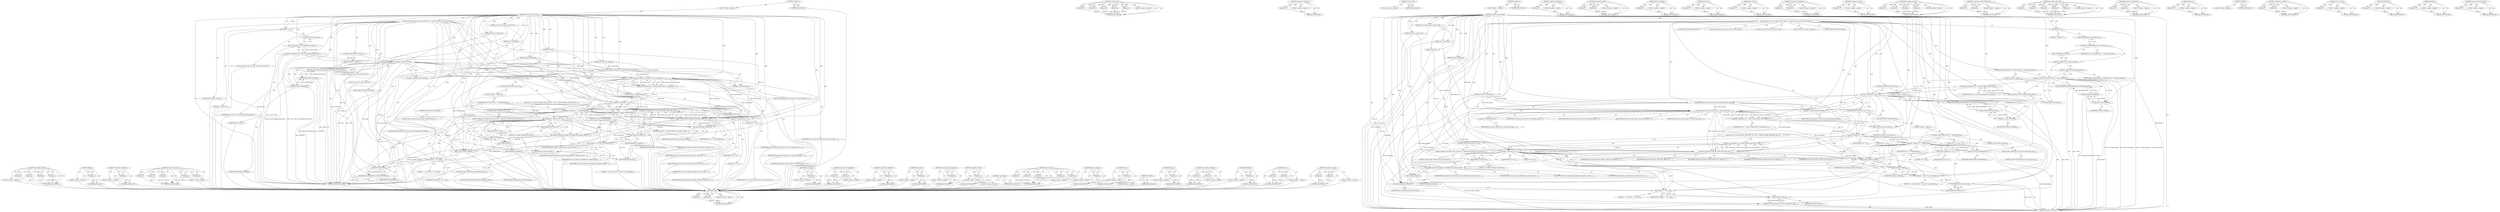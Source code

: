 digraph "construct_get_dest_keyring" {
vulnerable_231 [label=<(METHOD,key_negate_and_link)>];
vulnerable_232 [label=<(PARAM,p1)>];
vulnerable_233 [label=<(PARAM,p2)>];
vulnerable_234 [label=<(PARAM,p3)>];
vulnerable_235 [label=<(PARAM,p4)>];
vulnerable_236 [label=<(BLOCK,&lt;empty&gt;,&lt;empty&gt;)>];
vulnerable_237 [label=<(METHOD_RETURN,ANY)>];
vulnerable_214 [label=<(METHOD,kdebug)>];
vulnerable_215 [label=<(PARAM,p1)>];
vulnerable_216 [label=<(BLOCK,&lt;empty&gt;,&lt;empty&gt;)>];
vulnerable_217 [label=<(METHOD_RETURN,ANY)>];
vulnerable_164 [label=<(METHOD,&lt;operator&gt;.logicalNot)>];
vulnerable_165 [label=<(PARAM,p1)>];
vulnerable_166 [label=<(BLOCK,&lt;empty&gt;,&lt;empty&gt;)>];
vulnerable_167 [label=<(METHOD_RETURN,ANY)>];
vulnerable_184 [label=<(METHOD,construct_alloc_key)>];
vulnerable_185 [label=<(PARAM,p1)>];
vulnerable_186 [label=<(PARAM,p2)>];
vulnerable_187 [label=<(PARAM,p3)>];
vulnerable_188 [label=<(PARAM,p4)>];
vulnerable_189 [label=<(PARAM,p5)>];
vulnerable_190 [label=<(BLOCK,&lt;empty&gt;,&lt;empty&gt;)>];
vulnerable_191 [label=<(METHOD_RETURN,ANY)>];
vulnerable_6 [label=<(METHOD,&lt;global&gt;)<SUB>1</SUB>>];
vulnerable_7 [label=<(BLOCK,&lt;empty&gt;,&lt;empty&gt;)<SUB>1</SUB>>];
vulnerable_8 [label=<(METHOD,construct_key_and_link)<SUB>1</SUB>>];
vulnerable_9 [label=<(PARAM,struct keyring_search_context *ctx)<SUB>1</SUB>>];
vulnerable_10 [label=<(PARAM,const char *callout_info)<SUB>2</SUB>>];
vulnerable_11 [label=<(PARAM,size_t callout_len)<SUB>3</SUB>>];
vulnerable_12 [label=<(PARAM,void *aux)<SUB>4</SUB>>];
vulnerable_13 [label=<(PARAM,struct key *dest_keyring)<SUB>5</SUB>>];
vulnerable_14 [label=<(PARAM,unsigned long flags)<SUB>6</SUB>>];
vulnerable_15 [label=<(BLOCK,{
	struct key_user *user;
	struct key *key;
	in...,{
	struct key_user *user;
	struct key *key;
	in...)<SUB>7</SUB>>];
vulnerable_16 [label="<(LOCAL,struct key_user* user: key_user*)<SUB>8</SUB>>"];
vulnerable_17 [label="<(LOCAL,struct key* key: key*)<SUB>9</SUB>>"];
vulnerable_18 [label="<(LOCAL,int ret: int)<SUB>10</SUB>>"];
vulnerable_19 [label=<(kenter,kenter(&quot;&quot;))<SUB>12</SUB>>];
vulnerable_20 [label=<(LITERAL,&quot;&quot;,kenter(&quot;&quot;))<SUB>12</SUB>>];
vulnerable_21 [label=<(&lt;operator&gt;.assignment,user = key_user_lookup(current_fsuid()))<SUB>14</SUB>>];
vulnerable_22 [label=<(IDENTIFIER,user,user = key_user_lookup(current_fsuid()))<SUB>14</SUB>>];
vulnerable_23 [label=<(key_user_lookup,key_user_lookup(current_fsuid()))<SUB>14</SUB>>];
vulnerable_24 [label=<(current_fsuid,current_fsuid())<SUB>14</SUB>>];
vulnerable_25 [label=<(CONTROL_STRUCTURE,IF,if (!user))<SUB>15</SUB>>];
vulnerable_26 [label=<(&lt;operator&gt;.logicalNot,!user)<SUB>15</SUB>>];
vulnerable_27 [label=<(IDENTIFIER,user,!user)<SUB>15</SUB>>];
vulnerable_28 [label=<(BLOCK,&lt;empty&gt;,&lt;empty&gt;)<SUB>16</SUB>>];
vulnerable_29 [label=<(RETURN,return ERR_PTR(-ENOMEM);,return ERR_PTR(-ENOMEM);)<SUB>16</SUB>>];
vulnerable_30 [label=<(ERR_PTR,ERR_PTR(-ENOMEM))<SUB>16</SUB>>];
vulnerable_31 [label=<(&lt;operator&gt;.minus,-ENOMEM)<SUB>16</SUB>>];
vulnerable_32 [label=<(IDENTIFIER,ENOMEM,-ENOMEM)<SUB>16</SUB>>];
vulnerable_33 [label=<(construct_get_dest_keyring,construct_get_dest_keyring(&amp;dest_keyring))<SUB>18</SUB>>];
vulnerable_34 [label=<(&lt;operator&gt;.addressOf,&amp;dest_keyring)<SUB>18</SUB>>];
vulnerable_35 [label=<(IDENTIFIER,dest_keyring,construct_get_dest_keyring(&amp;dest_keyring))<SUB>18</SUB>>];
vulnerable_36 [label=<(&lt;operator&gt;.assignment,ret = construct_alloc_key(ctx, dest_keyring, fl...)<SUB>20</SUB>>];
vulnerable_37 [label=<(IDENTIFIER,ret,ret = construct_alloc_key(ctx, dest_keyring, fl...)<SUB>20</SUB>>];
vulnerable_38 [label=<(construct_alloc_key,construct_alloc_key(ctx, dest_keyring, flags, u...)<SUB>20</SUB>>];
vulnerable_39 [label=<(IDENTIFIER,ctx,construct_alloc_key(ctx, dest_keyring, flags, u...)<SUB>20</SUB>>];
vulnerable_40 [label=<(IDENTIFIER,dest_keyring,construct_alloc_key(ctx, dest_keyring, flags, u...)<SUB>20</SUB>>];
vulnerable_41 [label=<(IDENTIFIER,flags,construct_alloc_key(ctx, dest_keyring, flags, u...)<SUB>20</SUB>>];
vulnerable_42 [label=<(IDENTIFIER,user,construct_alloc_key(ctx, dest_keyring, flags, u...)<SUB>20</SUB>>];
vulnerable_43 [label=<(&lt;operator&gt;.addressOf,&amp;key)<SUB>20</SUB>>];
vulnerable_44 [label=<(IDENTIFIER,key,construct_alloc_key(ctx, dest_keyring, flags, u...)<SUB>20</SUB>>];
vulnerable_45 [label=<(key_user_put,key_user_put(user))<SUB>21</SUB>>];
vulnerable_46 [label=<(IDENTIFIER,user,key_user_put(user))<SUB>21</SUB>>];
vulnerable_47 [label=<(CONTROL_STRUCTURE,IF,if (ret == 0))<SUB>23</SUB>>];
vulnerable_48 [label=<(&lt;operator&gt;.equals,ret == 0)<SUB>23</SUB>>];
vulnerable_49 [label=<(IDENTIFIER,ret,ret == 0)<SUB>23</SUB>>];
vulnerable_50 [label=<(LITERAL,0,ret == 0)<SUB>23</SUB>>];
vulnerable_51 [label=<(BLOCK,{
		ret = construct_key(key, callout_info, call...,{
		ret = construct_key(key, callout_info, call...)<SUB>23</SUB>>];
vulnerable_52 [label=<(&lt;operator&gt;.assignment,ret = construct_key(key, callout_info, callout_...)<SUB>24</SUB>>];
vulnerable_53 [label=<(IDENTIFIER,ret,ret = construct_key(key, callout_info, callout_...)<SUB>24</SUB>>];
vulnerable_54 [label=<(construct_key,construct_key(key, callout_info, callout_len, a...)<SUB>24</SUB>>];
vulnerable_55 [label=<(IDENTIFIER,key,construct_key(key, callout_info, callout_len, a...)<SUB>24</SUB>>];
vulnerable_56 [label=<(IDENTIFIER,callout_info,construct_key(key, callout_info, callout_len, a...)<SUB>24</SUB>>];
vulnerable_57 [label=<(IDENTIFIER,callout_len,construct_key(key, callout_info, callout_len, a...)<SUB>24</SUB>>];
vulnerable_58 [label=<(IDENTIFIER,aux,construct_key(key, callout_info, callout_len, a...)<SUB>24</SUB>>];
vulnerable_59 [label=<(IDENTIFIER,dest_keyring,construct_key(key, callout_info, callout_len, a...)<SUB>25</SUB>>];
vulnerable_60 [label=<(CONTROL_STRUCTURE,IF,if (ret &lt; 0))<SUB>26</SUB>>];
vulnerable_61 [label=<(&lt;operator&gt;.lessThan,ret &lt; 0)<SUB>26</SUB>>];
vulnerable_62 [label=<(IDENTIFIER,ret,ret &lt; 0)<SUB>26</SUB>>];
vulnerable_63 [label=<(LITERAL,0,ret &lt; 0)<SUB>26</SUB>>];
vulnerable_64 [label=<(BLOCK,{
			kdebug(&quot;cons failed&quot;);
			goto constructio...,{
			kdebug(&quot;cons failed&quot;);
			goto constructio...)<SUB>26</SUB>>];
vulnerable_65 [label=<(kdebug,kdebug(&quot;cons failed&quot;))<SUB>27</SUB>>];
vulnerable_66 [label=<(LITERAL,&quot;cons failed&quot;,kdebug(&quot;cons failed&quot;))<SUB>27</SUB>>];
vulnerable_67 [label=<(CONTROL_STRUCTURE,GOTO,goto construction_failed;)<SUB>28</SUB>>];
vulnerable_68 [label=<(CONTROL_STRUCTURE,ELSE,else)<SUB>30</SUB>>];
vulnerable_69 [label=<(BLOCK,&lt;empty&gt;,&lt;empty&gt;)<SUB>30</SUB>>];
vulnerable_70 [label=<(CONTROL_STRUCTURE,IF,if (ret == -EINPROGRESS))<SUB>30</SUB>>];
vulnerable_71 [label=<(&lt;operator&gt;.equals,ret == -EINPROGRESS)<SUB>30</SUB>>];
vulnerable_72 [label=<(IDENTIFIER,ret,ret == -EINPROGRESS)<SUB>30</SUB>>];
vulnerable_73 [label=<(&lt;operator&gt;.minus,-EINPROGRESS)<SUB>30</SUB>>];
vulnerable_74 [label=<(IDENTIFIER,EINPROGRESS,-EINPROGRESS)<SUB>30</SUB>>];
vulnerable_75 [label=<(BLOCK,{
		ret = 0;
	},{
		ret = 0;
	})<SUB>30</SUB>>];
vulnerable_76 [label=<(&lt;operator&gt;.assignment,ret = 0)<SUB>31</SUB>>];
vulnerable_77 [label=<(IDENTIFIER,ret,ret = 0)<SUB>31</SUB>>];
vulnerable_78 [label=<(LITERAL,0,ret = 0)<SUB>31</SUB>>];
vulnerable_79 [label=<(CONTROL_STRUCTURE,ELSE,else)<SUB>32</SUB>>];
vulnerable_80 [label=<(BLOCK,{
		goto couldnt_alloc_key;
	},{
		goto couldnt_alloc_key;
	})<SUB>32</SUB>>];
vulnerable_81 [label=<(CONTROL_STRUCTURE,GOTO,goto couldnt_alloc_key;)<SUB>33</SUB>>];
vulnerable_82 [label=<(key_put,key_put(dest_keyring))<SUB>36</SUB>>];
vulnerable_83 [label=<(IDENTIFIER,dest_keyring,key_put(dest_keyring))<SUB>36</SUB>>];
vulnerable_84 [label=<(kleave,kleave(&quot; = key %d&quot;, key_serial(key)))<SUB>37</SUB>>];
vulnerable_85 [label=<(LITERAL,&quot; = key %d&quot;,kleave(&quot; = key %d&quot;, key_serial(key)))<SUB>37</SUB>>];
vulnerable_86 [label=<(key_serial,key_serial(key))<SUB>37</SUB>>];
vulnerable_87 [label=<(IDENTIFIER,key,key_serial(key))<SUB>37</SUB>>];
vulnerable_88 [label=<(RETURN,return key;,return key;)<SUB>38</SUB>>];
vulnerable_89 [label=<(IDENTIFIER,key,return key;)<SUB>38</SUB>>];
vulnerable_90 [label=<(JUMP_TARGET,construction_failed)<SUB>40</SUB>>];
vulnerable_91 [label=<(key_negate_and_link,key_negate_and_link(key, key_negative_timeout, ...)<SUB>41</SUB>>];
vulnerable_92 [label=<(IDENTIFIER,key,key_negate_and_link(key, key_negative_timeout, ...)<SUB>41</SUB>>];
vulnerable_93 [label=<(IDENTIFIER,key_negative_timeout,key_negate_and_link(key, key_negative_timeout, ...)<SUB>41</SUB>>];
vulnerable_94 [label=<(IDENTIFIER,NULL,key_negate_and_link(key, key_negative_timeout, ...)<SUB>41</SUB>>];
vulnerable_95 [label=<(IDENTIFIER,NULL,key_negate_and_link(key, key_negative_timeout, ...)<SUB>41</SUB>>];
vulnerable_96 [label=<(key_put,key_put(key))<SUB>42</SUB>>];
vulnerable_97 [label=<(IDENTIFIER,key,key_put(key))<SUB>42</SUB>>];
vulnerable_98 [label=<(JUMP_TARGET,couldnt_alloc_key)<SUB>43</SUB>>];
vulnerable_99 [label=<(key_put,key_put(dest_keyring))<SUB>44</SUB>>];
vulnerable_100 [label=<(IDENTIFIER,dest_keyring,key_put(dest_keyring))<SUB>44</SUB>>];
vulnerable_101 [label=<(kleave,kleave(&quot; = %d&quot;, ret))<SUB>45</SUB>>];
vulnerable_102 [label=<(LITERAL,&quot; = %d&quot;,kleave(&quot; = %d&quot;, ret))<SUB>45</SUB>>];
vulnerable_103 [label=<(IDENTIFIER,ret,kleave(&quot; = %d&quot;, ret))<SUB>45</SUB>>];
vulnerable_104 [label=<(RETURN,return ERR_PTR(ret);,return ERR_PTR(ret);)<SUB>46</SUB>>];
vulnerable_105 [label=<(ERR_PTR,ERR_PTR(ret))<SUB>46</SUB>>];
vulnerable_106 [label=<(IDENTIFIER,ret,ERR_PTR(ret))<SUB>46</SUB>>];
vulnerable_107 [label=<(METHOD_RETURN,struct key)<SUB>1</SUB>>];
vulnerable_109 [label=<(METHOD_RETURN,ANY)<SUB>1</SUB>>];
vulnerable_192 [label=<(METHOD,key_user_put)>];
vulnerable_193 [label=<(PARAM,p1)>];
vulnerable_194 [label=<(BLOCK,&lt;empty&gt;,&lt;empty&gt;)>];
vulnerable_195 [label=<(METHOD_RETURN,ANY)>];
vulnerable_152 [label=<(METHOD,&lt;operator&gt;.assignment)>];
vulnerable_153 [label=<(PARAM,p1)>];
vulnerable_154 [label=<(PARAM,p2)>];
vulnerable_155 [label=<(BLOCK,&lt;empty&gt;,&lt;empty&gt;)>];
vulnerable_156 [label=<(METHOD_RETURN,ANY)>];
vulnerable_180 [label=<(METHOD,&lt;operator&gt;.addressOf)>];
vulnerable_181 [label=<(PARAM,p1)>];
vulnerable_182 [label=<(BLOCK,&lt;empty&gt;,&lt;empty&gt;)>];
vulnerable_183 [label=<(METHOD_RETURN,ANY)>];
vulnerable_227 [label=<(METHOD,key_serial)>];
vulnerable_228 [label=<(PARAM,p1)>];
vulnerable_229 [label=<(BLOCK,&lt;empty&gt;,&lt;empty&gt;)>];
vulnerable_230 [label=<(METHOD_RETURN,ANY)>];
vulnerable_176 [label=<(METHOD,construct_get_dest_keyring)>];
vulnerable_177 [label=<(PARAM,p1)>];
vulnerable_178 [label=<(BLOCK,&lt;empty&gt;,&lt;empty&gt;)>];
vulnerable_179 [label=<(METHOD_RETURN,ANY)>];
vulnerable_172 [label=<(METHOD,&lt;operator&gt;.minus)>];
vulnerable_173 [label=<(PARAM,p1)>];
vulnerable_174 [label=<(BLOCK,&lt;empty&gt;,&lt;empty&gt;)>];
vulnerable_175 [label=<(METHOD_RETURN,ANY)>];
vulnerable_161 [label=<(METHOD,current_fsuid)>];
vulnerable_162 [label=<(BLOCK,&lt;empty&gt;,&lt;empty&gt;)>];
vulnerable_163 [label=<(METHOD_RETURN,ANY)>];
vulnerable_201 [label=<(METHOD,construct_key)>];
vulnerable_202 [label=<(PARAM,p1)>];
vulnerable_203 [label=<(PARAM,p2)>];
vulnerable_204 [label=<(PARAM,p3)>];
vulnerable_205 [label=<(PARAM,p4)>];
vulnerable_206 [label=<(PARAM,p5)>];
vulnerable_207 [label=<(BLOCK,&lt;empty&gt;,&lt;empty&gt;)>];
vulnerable_208 [label=<(METHOD_RETURN,ANY)>];
vulnerable_157 [label=<(METHOD,key_user_lookup)>];
vulnerable_158 [label=<(PARAM,p1)>];
vulnerable_159 [label=<(BLOCK,&lt;empty&gt;,&lt;empty&gt;)>];
vulnerable_160 [label=<(METHOD_RETURN,ANY)>];
vulnerable_148 [label=<(METHOD,kenter)>];
vulnerable_149 [label=<(PARAM,p1)>];
vulnerable_150 [label=<(BLOCK,&lt;empty&gt;,&lt;empty&gt;)>];
vulnerable_151 [label=<(METHOD_RETURN,ANY)>];
vulnerable_142 [label=<(METHOD,&lt;global&gt;)<SUB>1</SUB>>];
vulnerable_143 [label=<(BLOCK,&lt;empty&gt;,&lt;empty&gt;)>];
vulnerable_144 [label=<(METHOD_RETURN,ANY)>];
vulnerable_218 [label=<(METHOD,key_put)>];
vulnerable_219 [label=<(PARAM,p1)>];
vulnerable_220 [label=<(BLOCK,&lt;empty&gt;,&lt;empty&gt;)>];
vulnerable_221 [label=<(METHOD_RETURN,ANY)>];
vulnerable_209 [label=<(METHOD,&lt;operator&gt;.lessThan)>];
vulnerable_210 [label=<(PARAM,p1)>];
vulnerable_211 [label=<(PARAM,p2)>];
vulnerable_212 [label=<(BLOCK,&lt;empty&gt;,&lt;empty&gt;)>];
vulnerable_213 [label=<(METHOD_RETURN,ANY)>];
vulnerable_168 [label=<(METHOD,ERR_PTR)>];
vulnerable_169 [label=<(PARAM,p1)>];
vulnerable_170 [label=<(BLOCK,&lt;empty&gt;,&lt;empty&gt;)>];
vulnerable_171 [label=<(METHOD_RETURN,ANY)>];
vulnerable_222 [label=<(METHOD,kleave)>];
vulnerable_223 [label=<(PARAM,p1)>];
vulnerable_224 [label=<(PARAM,p2)>];
vulnerable_225 [label=<(BLOCK,&lt;empty&gt;,&lt;empty&gt;)>];
vulnerable_226 [label=<(METHOD_RETURN,ANY)>];
vulnerable_196 [label=<(METHOD,&lt;operator&gt;.equals)>];
vulnerable_197 [label=<(PARAM,p1)>];
vulnerable_198 [label=<(PARAM,p2)>];
vulnerable_199 [label=<(BLOCK,&lt;empty&gt;,&lt;empty&gt;)>];
vulnerable_200 [label=<(METHOD_RETURN,ANY)>];
fixed_246 [label=<(METHOD,kleave)>];
fixed_247 [label=<(PARAM,p1)>];
fixed_248 [label=<(PARAM,p2)>];
fixed_249 [label=<(BLOCK,&lt;empty&gt;,&lt;empty&gt;)>];
fixed_250 [label=<(METHOD_RETURN,ANY)>];
fixed_225 [label=<(METHOD,construct_key)>];
fixed_226 [label=<(PARAM,p1)>];
fixed_227 [label=<(PARAM,p2)>];
fixed_228 [label=<(PARAM,p3)>];
fixed_229 [label=<(PARAM,p4)>];
fixed_230 [label=<(PARAM,p5)>];
fixed_231 [label=<(BLOCK,&lt;empty&gt;,&lt;empty&gt;)>];
fixed_232 [label=<(METHOD_RETURN,ANY)>];
fixed_181 [label=<(METHOD,&lt;operator&gt;.addressOf)>];
fixed_182 [label=<(PARAM,p1)>];
fixed_183 [label=<(BLOCK,&lt;empty&gt;,&lt;empty&gt;)>];
fixed_184 [label=<(METHOD_RETURN,ANY)>];
fixed_202 [label=<(METHOD,current_fsuid)>];
fixed_203 [label=<(BLOCK,&lt;empty&gt;,&lt;empty&gt;)>];
fixed_204 [label=<(METHOD_RETURN,ANY)>];
fixed_6 [label=<(METHOD,&lt;global&gt;)<SUB>1</SUB>>];
fixed_7 [label=<(BLOCK,&lt;empty&gt;,&lt;empty&gt;)<SUB>1</SUB>>];
fixed_8 [label=<(METHOD,construct_key_and_link)<SUB>1</SUB>>];
fixed_9 [label=<(PARAM,struct keyring_search_context *ctx)<SUB>1</SUB>>];
fixed_10 [label=<(PARAM,const char *callout_info)<SUB>2</SUB>>];
fixed_11 [label=<(PARAM,size_t callout_len)<SUB>3</SUB>>];
fixed_12 [label=<(PARAM,void *aux)<SUB>4</SUB>>];
fixed_13 [label=<(PARAM,struct key *dest_keyring)<SUB>5</SUB>>];
fixed_14 [label=<(PARAM,unsigned long flags)<SUB>6</SUB>>];
fixed_15 [label=<(BLOCK,{
	struct key_user *user;
	struct key *key;
	in...,{
	struct key_user *user;
	struct key *key;
	in...)<SUB>7</SUB>>];
fixed_16 [label="<(LOCAL,struct key_user* user: key_user*)<SUB>8</SUB>>"];
fixed_17 [label="<(LOCAL,struct key* key: key*)<SUB>9</SUB>>"];
fixed_18 [label="<(LOCAL,int ret: int)<SUB>10</SUB>>"];
fixed_19 [label=<(kenter,kenter(&quot;&quot;))<SUB>12</SUB>>];
fixed_20 [label=<(LITERAL,&quot;&quot;,kenter(&quot;&quot;))<SUB>12</SUB>>];
fixed_21 [label=<(CONTROL_STRUCTURE,IF,if (ctx-&gt;index_key.type == &amp;key_type_keyring))<SUB>14</SUB>>];
fixed_22 [label=<(&lt;operator&gt;.equals,ctx-&gt;index_key.type == &amp;key_type_keyring)<SUB>14</SUB>>];
fixed_23 [label=<(&lt;operator&gt;.fieldAccess,ctx-&gt;index_key.type)<SUB>14</SUB>>];
fixed_24 [label=<(&lt;operator&gt;.indirectFieldAccess,ctx-&gt;index_key)<SUB>14</SUB>>];
fixed_25 [label=<(IDENTIFIER,ctx,ctx-&gt;index_key.type == &amp;key_type_keyring)<SUB>14</SUB>>];
fixed_26 [label=<(FIELD_IDENTIFIER,index_key,index_key)<SUB>14</SUB>>];
fixed_27 [label=<(FIELD_IDENTIFIER,type,type)<SUB>14</SUB>>];
fixed_28 [label=<(&lt;operator&gt;.addressOf,&amp;key_type_keyring)<SUB>14</SUB>>];
fixed_29 [label=<(IDENTIFIER,key_type_keyring,ctx-&gt;index_key.type == &amp;key_type_keyring)<SUB>14</SUB>>];
fixed_30 [label=<(BLOCK,&lt;empty&gt;,&lt;empty&gt;)<SUB>15</SUB>>];
fixed_31 [label=<(RETURN,return ERR_PTR(-EPERM);,return ERR_PTR(-EPERM);)<SUB>15</SUB>>];
fixed_32 [label=<(ERR_PTR,ERR_PTR(-EPERM))<SUB>15</SUB>>];
fixed_33 [label=<(&lt;operator&gt;.minus,-EPERM)<SUB>15</SUB>>];
fixed_34 [label=<(IDENTIFIER,EPERM,-EPERM)<SUB>15</SUB>>];
fixed_35 [label=<(&lt;operator&gt;.assignment,user = key_user_lookup(current_fsuid()))<SUB>17</SUB>>];
fixed_36 [label=<(IDENTIFIER,user,user = key_user_lookup(current_fsuid()))<SUB>17</SUB>>];
fixed_37 [label=<(key_user_lookup,key_user_lookup(current_fsuid()))<SUB>17</SUB>>];
fixed_38 [label=<(current_fsuid,current_fsuid())<SUB>17</SUB>>];
fixed_39 [label=<(CONTROL_STRUCTURE,IF,if (!user))<SUB>18</SUB>>];
fixed_40 [label=<(&lt;operator&gt;.logicalNot,!user)<SUB>18</SUB>>];
fixed_41 [label=<(IDENTIFIER,user,!user)<SUB>18</SUB>>];
fixed_42 [label=<(BLOCK,&lt;empty&gt;,&lt;empty&gt;)<SUB>19</SUB>>];
fixed_43 [label=<(RETURN,return ERR_PTR(-ENOMEM);,return ERR_PTR(-ENOMEM);)<SUB>19</SUB>>];
fixed_44 [label=<(ERR_PTR,ERR_PTR(-ENOMEM))<SUB>19</SUB>>];
fixed_45 [label=<(&lt;operator&gt;.minus,-ENOMEM)<SUB>19</SUB>>];
fixed_46 [label=<(IDENTIFIER,ENOMEM,-ENOMEM)<SUB>19</SUB>>];
fixed_47 [label=<(construct_get_dest_keyring,construct_get_dest_keyring(&amp;dest_keyring))<SUB>21</SUB>>];
fixed_48 [label=<(&lt;operator&gt;.addressOf,&amp;dest_keyring)<SUB>21</SUB>>];
fixed_49 [label=<(IDENTIFIER,dest_keyring,construct_get_dest_keyring(&amp;dest_keyring))<SUB>21</SUB>>];
fixed_50 [label=<(&lt;operator&gt;.assignment,ret = construct_alloc_key(ctx, dest_keyring, fl...)<SUB>23</SUB>>];
fixed_51 [label=<(IDENTIFIER,ret,ret = construct_alloc_key(ctx, dest_keyring, fl...)<SUB>23</SUB>>];
fixed_52 [label=<(construct_alloc_key,construct_alloc_key(ctx, dest_keyring, flags, u...)<SUB>23</SUB>>];
fixed_53 [label=<(IDENTIFIER,ctx,construct_alloc_key(ctx, dest_keyring, flags, u...)<SUB>23</SUB>>];
fixed_54 [label=<(IDENTIFIER,dest_keyring,construct_alloc_key(ctx, dest_keyring, flags, u...)<SUB>23</SUB>>];
fixed_55 [label=<(IDENTIFIER,flags,construct_alloc_key(ctx, dest_keyring, flags, u...)<SUB>23</SUB>>];
fixed_56 [label=<(IDENTIFIER,user,construct_alloc_key(ctx, dest_keyring, flags, u...)<SUB>23</SUB>>];
fixed_57 [label=<(&lt;operator&gt;.addressOf,&amp;key)<SUB>23</SUB>>];
fixed_58 [label=<(IDENTIFIER,key,construct_alloc_key(ctx, dest_keyring, flags, u...)<SUB>23</SUB>>];
fixed_59 [label=<(key_user_put,key_user_put(user))<SUB>24</SUB>>];
fixed_60 [label=<(IDENTIFIER,user,key_user_put(user))<SUB>24</SUB>>];
fixed_61 [label=<(CONTROL_STRUCTURE,IF,if (ret == 0))<SUB>26</SUB>>];
fixed_62 [label=<(&lt;operator&gt;.equals,ret == 0)<SUB>26</SUB>>];
fixed_63 [label=<(IDENTIFIER,ret,ret == 0)<SUB>26</SUB>>];
fixed_64 [label=<(LITERAL,0,ret == 0)<SUB>26</SUB>>];
fixed_65 [label=<(BLOCK,{
		ret = construct_key(key, callout_info, call...,{
		ret = construct_key(key, callout_info, call...)<SUB>26</SUB>>];
fixed_66 [label=<(&lt;operator&gt;.assignment,ret = construct_key(key, callout_info, callout_...)<SUB>27</SUB>>];
fixed_67 [label=<(IDENTIFIER,ret,ret = construct_key(key, callout_info, callout_...)<SUB>27</SUB>>];
fixed_68 [label=<(construct_key,construct_key(key, callout_info, callout_len, a...)<SUB>27</SUB>>];
fixed_69 [label=<(IDENTIFIER,key,construct_key(key, callout_info, callout_len, a...)<SUB>27</SUB>>];
fixed_70 [label=<(IDENTIFIER,callout_info,construct_key(key, callout_info, callout_len, a...)<SUB>27</SUB>>];
fixed_71 [label=<(IDENTIFIER,callout_len,construct_key(key, callout_info, callout_len, a...)<SUB>27</SUB>>];
fixed_72 [label=<(IDENTIFIER,aux,construct_key(key, callout_info, callout_len, a...)<SUB>27</SUB>>];
fixed_73 [label=<(IDENTIFIER,dest_keyring,construct_key(key, callout_info, callout_len, a...)<SUB>28</SUB>>];
fixed_74 [label=<(CONTROL_STRUCTURE,IF,if (ret &lt; 0))<SUB>29</SUB>>];
fixed_75 [label=<(&lt;operator&gt;.lessThan,ret &lt; 0)<SUB>29</SUB>>];
fixed_76 [label=<(IDENTIFIER,ret,ret &lt; 0)<SUB>29</SUB>>];
fixed_77 [label=<(LITERAL,0,ret &lt; 0)<SUB>29</SUB>>];
fixed_78 [label=<(BLOCK,{
			kdebug(&quot;cons failed&quot;);
			goto constructio...,{
			kdebug(&quot;cons failed&quot;);
			goto constructio...)<SUB>29</SUB>>];
fixed_79 [label=<(kdebug,kdebug(&quot;cons failed&quot;))<SUB>30</SUB>>];
fixed_80 [label=<(LITERAL,&quot;cons failed&quot;,kdebug(&quot;cons failed&quot;))<SUB>30</SUB>>];
fixed_81 [label=<(CONTROL_STRUCTURE,GOTO,goto construction_failed;)<SUB>31</SUB>>];
fixed_82 [label=<(CONTROL_STRUCTURE,ELSE,else)<SUB>33</SUB>>];
fixed_83 [label=<(BLOCK,&lt;empty&gt;,&lt;empty&gt;)<SUB>33</SUB>>];
fixed_84 [label=<(CONTROL_STRUCTURE,IF,if (ret == -EINPROGRESS))<SUB>33</SUB>>];
fixed_85 [label=<(&lt;operator&gt;.equals,ret == -EINPROGRESS)<SUB>33</SUB>>];
fixed_86 [label=<(IDENTIFIER,ret,ret == -EINPROGRESS)<SUB>33</SUB>>];
fixed_87 [label=<(&lt;operator&gt;.minus,-EINPROGRESS)<SUB>33</SUB>>];
fixed_88 [label=<(IDENTIFIER,EINPROGRESS,-EINPROGRESS)<SUB>33</SUB>>];
fixed_89 [label=<(BLOCK,{
		ret = 0;
	},{
		ret = 0;
	})<SUB>33</SUB>>];
fixed_90 [label=<(&lt;operator&gt;.assignment,ret = 0)<SUB>34</SUB>>];
fixed_91 [label=<(IDENTIFIER,ret,ret = 0)<SUB>34</SUB>>];
fixed_92 [label=<(LITERAL,0,ret = 0)<SUB>34</SUB>>];
fixed_93 [label=<(CONTROL_STRUCTURE,ELSE,else)<SUB>35</SUB>>];
fixed_94 [label=<(BLOCK,{
		goto couldnt_alloc_key;
	},{
		goto couldnt_alloc_key;
	})<SUB>35</SUB>>];
fixed_95 [label=<(CONTROL_STRUCTURE,GOTO,goto couldnt_alloc_key;)<SUB>36</SUB>>];
fixed_96 [label=<(key_put,key_put(dest_keyring))<SUB>39</SUB>>];
fixed_97 [label=<(IDENTIFIER,dest_keyring,key_put(dest_keyring))<SUB>39</SUB>>];
fixed_98 [label=<(kleave,kleave(&quot; = key %d&quot;, key_serial(key)))<SUB>40</SUB>>];
fixed_99 [label=<(LITERAL,&quot; = key %d&quot;,kleave(&quot; = key %d&quot;, key_serial(key)))<SUB>40</SUB>>];
fixed_100 [label=<(key_serial,key_serial(key))<SUB>40</SUB>>];
fixed_101 [label=<(IDENTIFIER,key,key_serial(key))<SUB>40</SUB>>];
fixed_102 [label=<(RETURN,return key;,return key;)<SUB>41</SUB>>];
fixed_103 [label=<(IDENTIFIER,key,return key;)<SUB>41</SUB>>];
fixed_104 [label=<(JUMP_TARGET,construction_failed)<SUB>43</SUB>>];
fixed_105 [label=<(key_negate_and_link,key_negate_and_link(key, key_negative_timeout, ...)<SUB>44</SUB>>];
fixed_106 [label=<(IDENTIFIER,key,key_negate_and_link(key, key_negative_timeout, ...)<SUB>44</SUB>>];
fixed_107 [label=<(IDENTIFIER,key_negative_timeout,key_negate_and_link(key, key_negative_timeout, ...)<SUB>44</SUB>>];
fixed_108 [label=<(IDENTIFIER,NULL,key_negate_and_link(key, key_negative_timeout, ...)<SUB>44</SUB>>];
fixed_109 [label=<(IDENTIFIER,NULL,key_negate_and_link(key, key_negative_timeout, ...)<SUB>44</SUB>>];
fixed_110 [label=<(key_put,key_put(key))<SUB>45</SUB>>];
fixed_111 [label=<(IDENTIFIER,key,key_put(key))<SUB>45</SUB>>];
fixed_112 [label=<(JUMP_TARGET,couldnt_alloc_key)<SUB>46</SUB>>];
fixed_113 [label=<(key_put,key_put(dest_keyring))<SUB>47</SUB>>];
fixed_114 [label=<(IDENTIFIER,dest_keyring,key_put(dest_keyring))<SUB>47</SUB>>];
fixed_115 [label=<(kleave,kleave(&quot; = %d&quot;, ret))<SUB>48</SUB>>];
fixed_116 [label=<(LITERAL,&quot; = %d&quot;,kleave(&quot; = %d&quot;, ret))<SUB>48</SUB>>];
fixed_117 [label=<(IDENTIFIER,ret,kleave(&quot; = %d&quot;, ret))<SUB>48</SUB>>];
fixed_118 [label=<(RETURN,return ERR_PTR(ret);,return ERR_PTR(ret);)<SUB>49</SUB>>];
fixed_119 [label=<(ERR_PTR,ERR_PTR(ret))<SUB>49</SUB>>];
fixed_120 [label=<(IDENTIFIER,ret,ERR_PTR(ret))<SUB>49</SUB>>];
fixed_121 [label=<(METHOD_RETURN,struct key)<SUB>1</SUB>>];
fixed_123 [label=<(METHOD_RETURN,ANY)<SUB>1</SUB>>];
fixed_205 [label=<(METHOD,&lt;operator&gt;.logicalNot)>];
fixed_206 [label=<(PARAM,p1)>];
fixed_207 [label=<(BLOCK,&lt;empty&gt;,&lt;empty&gt;)>];
fixed_208 [label=<(METHOD_RETURN,ANY)>];
fixed_166 [label=<(METHOD,&lt;operator&gt;.equals)>];
fixed_167 [label=<(PARAM,p1)>];
fixed_168 [label=<(PARAM,p2)>];
fixed_169 [label=<(BLOCK,&lt;empty&gt;,&lt;empty&gt;)>];
fixed_170 [label=<(METHOD_RETURN,ANY)>];
fixed_198 [label=<(METHOD,key_user_lookup)>];
fixed_199 [label=<(PARAM,p1)>];
fixed_200 [label=<(BLOCK,&lt;empty&gt;,&lt;empty&gt;)>];
fixed_201 [label=<(METHOD_RETURN,ANY)>];
fixed_242 [label=<(METHOD,key_put)>];
fixed_243 [label=<(PARAM,p1)>];
fixed_244 [label=<(BLOCK,&lt;empty&gt;,&lt;empty&gt;)>];
fixed_245 [label=<(METHOD_RETURN,ANY)>];
fixed_251 [label=<(METHOD,key_serial)>];
fixed_252 [label=<(PARAM,p1)>];
fixed_253 [label=<(BLOCK,&lt;empty&gt;,&lt;empty&gt;)>];
fixed_254 [label=<(METHOD_RETURN,ANY)>];
fixed_193 [label=<(METHOD,&lt;operator&gt;.assignment)>];
fixed_194 [label=<(PARAM,p1)>];
fixed_195 [label=<(PARAM,p2)>];
fixed_196 [label=<(BLOCK,&lt;empty&gt;,&lt;empty&gt;)>];
fixed_197 [label=<(METHOD_RETURN,ANY)>];
fixed_189 [label=<(METHOD,&lt;operator&gt;.minus)>];
fixed_190 [label=<(PARAM,p1)>];
fixed_191 [label=<(BLOCK,&lt;empty&gt;,&lt;empty&gt;)>];
fixed_192 [label=<(METHOD_RETURN,ANY)>];
fixed_255 [label=<(METHOD,key_negate_and_link)>];
fixed_256 [label=<(PARAM,p1)>];
fixed_257 [label=<(PARAM,p2)>];
fixed_258 [label=<(PARAM,p3)>];
fixed_259 [label=<(PARAM,p4)>];
fixed_260 [label=<(BLOCK,&lt;empty&gt;,&lt;empty&gt;)>];
fixed_261 [label=<(METHOD_RETURN,ANY)>];
fixed_176 [label=<(METHOD,&lt;operator&gt;.indirectFieldAccess)>];
fixed_177 [label=<(PARAM,p1)>];
fixed_178 [label=<(PARAM,p2)>];
fixed_179 [label=<(BLOCK,&lt;empty&gt;,&lt;empty&gt;)>];
fixed_180 [label=<(METHOD_RETURN,ANY)>];
fixed_213 [label=<(METHOD,construct_alloc_key)>];
fixed_214 [label=<(PARAM,p1)>];
fixed_215 [label=<(PARAM,p2)>];
fixed_216 [label=<(PARAM,p3)>];
fixed_217 [label=<(PARAM,p4)>];
fixed_218 [label=<(PARAM,p5)>];
fixed_219 [label=<(BLOCK,&lt;empty&gt;,&lt;empty&gt;)>];
fixed_220 [label=<(METHOD_RETURN,ANY)>];
fixed_171 [label=<(METHOD,&lt;operator&gt;.fieldAccess)>];
fixed_172 [label=<(PARAM,p1)>];
fixed_173 [label=<(PARAM,p2)>];
fixed_174 [label=<(BLOCK,&lt;empty&gt;,&lt;empty&gt;)>];
fixed_175 [label=<(METHOD_RETURN,ANY)>];
fixed_162 [label=<(METHOD,kenter)>];
fixed_163 [label=<(PARAM,p1)>];
fixed_164 [label=<(BLOCK,&lt;empty&gt;,&lt;empty&gt;)>];
fixed_165 [label=<(METHOD_RETURN,ANY)>];
fixed_156 [label=<(METHOD,&lt;global&gt;)<SUB>1</SUB>>];
fixed_157 [label=<(BLOCK,&lt;empty&gt;,&lt;empty&gt;)>];
fixed_158 [label=<(METHOD_RETURN,ANY)>];
fixed_233 [label=<(METHOD,&lt;operator&gt;.lessThan)>];
fixed_234 [label=<(PARAM,p1)>];
fixed_235 [label=<(PARAM,p2)>];
fixed_236 [label=<(BLOCK,&lt;empty&gt;,&lt;empty&gt;)>];
fixed_237 [label=<(METHOD_RETURN,ANY)>];
fixed_221 [label=<(METHOD,key_user_put)>];
fixed_222 [label=<(PARAM,p1)>];
fixed_223 [label=<(BLOCK,&lt;empty&gt;,&lt;empty&gt;)>];
fixed_224 [label=<(METHOD_RETURN,ANY)>];
fixed_185 [label=<(METHOD,ERR_PTR)>];
fixed_186 [label=<(PARAM,p1)>];
fixed_187 [label=<(BLOCK,&lt;empty&gt;,&lt;empty&gt;)>];
fixed_188 [label=<(METHOD_RETURN,ANY)>];
fixed_238 [label=<(METHOD,kdebug)>];
fixed_239 [label=<(PARAM,p1)>];
fixed_240 [label=<(BLOCK,&lt;empty&gt;,&lt;empty&gt;)>];
fixed_241 [label=<(METHOD_RETURN,ANY)>];
fixed_209 [label=<(METHOD,construct_get_dest_keyring)>];
fixed_210 [label=<(PARAM,p1)>];
fixed_211 [label=<(BLOCK,&lt;empty&gt;,&lt;empty&gt;)>];
fixed_212 [label=<(METHOD_RETURN,ANY)>];
vulnerable_231 -> vulnerable_232  [key=0, label="AST: "];
vulnerable_231 -> vulnerable_232  [key=1, label="DDG: "];
vulnerable_231 -> vulnerable_236  [key=0, label="AST: "];
vulnerable_231 -> vulnerable_233  [key=0, label="AST: "];
vulnerable_231 -> vulnerable_233  [key=1, label="DDG: "];
vulnerable_231 -> vulnerable_237  [key=0, label="AST: "];
vulnerable_231 -> vulnerable_237  [key=1, label="CFG: "];
vulnerable_231 -> vulnerable_234  [key=0, label="AST: "];
vulnerable_231 -> vulnerable_234  [key=1, label="DDG: "];
vulnerable_231 -> vulnerable_235  [key=0, label="AST: "];
vulnerable_231 -> vulnerable_235  [key=1, label="DDG: "];
vulnerable_232 -> vulnerable_237  [key=0, label="DDG: p1"];
vulnerable_233 -> vulnerable_237  [key=0, label="DDG: p2"];
vulnerable_234 -> vulnerable_237  [key=0, label="DDG: p3"];
vulnerable_235 -> vulnerable_237  [key=0, label="DDG: p4"];
vulnerable_236 -> fixed_246  [key=0];
vulnerable_237 -> fixed_246  [key=0];
vulnerable_214 -> vulnerable_215  [key=0, label="AST: "];
vulnerable_214 -> vulnerable_215  [key=1, label="DDG: "];
vulnerable_214 -> vulnerable_216  [key=0, label="AST: "];
vulnerable_214 -> vulnerable_217  [key=0, label="AST: "];
vulnerable_214 -> vulnerable_217  [key=1, label="CFG: "];
vulnerable_215 -> vulnerable_217  [key=0, label="DDG: p1"];
vulnerable_216 -> fixed_246  [key=0];
vulnerable_217 -> fixed_246  [key=0];
vulnerable_164 -> vulnerable_165  [key=0, label="AST: "];
vulnerable_164 -> vulnerable_165  [key=1, label="DDG: "];
vulnerable_164 -> vulnerable_166  [key=0, label="AST: "];
vulnerable_164 -> vulnerable_167  [key=0, label="AST: "];
vulnerable_164 -> vulnerable_167  [key=1, label="CFG: "];
vulnerable_165 -> vulnerable_167  [key=0, label="DDG: p1"];
vulnerable_166 -> fixed_246  [key=0];
vulnerable_167 -> fixed_246  [key=0];
vulnerable_184 -> vulnerable_185  [key=0, label="AST: "];
vulnerable_184 -> vulnerable_185  [key=1, label="DDG: "];
vulnerable_184 -> vulnerable_190  [key=0, label="AST: "];
vulnerable_184 -> vulnerable_186  [key=0, label="AST: "];
vulnerable_184 -> vulnerable_186  [key=1, label="DDG: "];
vulnerable_184 -> vulnerable_191  [key=0, label="AST: "];
vulnerable_184 -> vulnerable_191  [key=1, label="CFG: "];
vulnerable_184 -> vulnerable_187  [key=0, label="AST: "];
vulnerable_184 -> vulnerable_187  [key=1, label="DDG: "];
vulnerable_184 -> vulnerable_188  [key=0, label="AST: "];
vulnerable_184 -> vulnerable_188  [key=1, label="DDG: "];
vulnerable_184 -> vulnerable_189  [key=0, label="AST: "];
vulnerable_184 -> vulnerable_189  [key=1, label="DDG: "];
vulnerable_185 -> vulnerable_191  [key=0, label="DDG: p1"];
vulnerable_186 -> vulnerable_191  [key=0, label="DDG: p2"];
vulnerable_187 -> vulnerable_191  [key=0, label="DDG: p3"];
vulnerable_188 -> vulnerable_191  [key=0, label="DDG: p4"];
vulnerable_189 -> vulnerable_191  [key=0, label="DDG: p5"];
vulnerable_190 -> fixed_246  [key=0];
vulnerable_191 -> fixed_246  [key=0];
vulnerable_6 -> vulnerable_7  [key=0, label="AST: "];
vulnerable_6 -> vulnerable_109  [key=0, label="AST: "];
vulnerable_6 -> vulnerable_109  [key=1, label="CFG: "];
vulnerable_7 -> vulnerable_8  [key=0, label="AST: "];
vulnerable_8 -> vulnerable_9  [key=0, label="AST: "];
vulnerable_8 -> vulnerable_9  [key=1, label="DDG: "];
vulnerable_8 -> vulnerable_10  [key=0, label="AST: "];
vulnerable_8 -> vulnerable_10  [key=1, label="DDG: "];
vulnerable_8 -> vulnerable_11  [key=0, label="AST: "];
vulnerable_8 -> vulnerable_11  [key=1, label="DDG: "];
vulnerable_8 -> vulnerable_12  [key=0, label="AST: "];
vulnerable_8 -> vulnerable_12  [key=1, label="DDG: "];
vulnerable_8 -> vulnerable_13  [key=0, label="AST: "];
vulnerable_8 -> vulnerable_13  [key=1, label="DDG: "];
vulnerable_8 -> vulnerable_14  [key=0, label="AST: "];
vulnerable_8 -> vulnerable_14  [key=1, label="DDG: "];
vulnerable_8 -> vulnerable_15  [key=0, label="AST: "];
vulnerable_8 -> vulnerable_107  [key=0, label="AST: "];
vulnerable_8 -> vulnerable_19  [key=0, label="CFG: "];
vulnerable_8 -> vulnerable_19  [key=1, label="DDG: "];
vulnerable_8 -> vulnerable_33  [key=0, label="DDG: "];
vulnerable_8 -> vulnerable_45  [key=0, label="DDG: "];
vulnerable_8 -> vulnerable_82  [key=0, label="DDG: "];
vulnerable_8 -> vulnerable_84  [key=0, label="DDG: "];
vulnerable_8 -> vulnerable_89  [key=0, label="DDG: "];
vulnerable_8 -> vulnerable_91  [key=0, label="DDG: "];
vulnerable_8 -> vulnerable_96  [key=0, label="DDG: "];
vulnerable_8 -> vulnerable_99  [key=0, label="DDG: "];
vulnerable_8 -> vulnerable_101  [key=0, label="DDG: "];
vulnerable_8 -> vulnerable_23  [key=0, label="DDG: "];
vulnerable_8 -> vulnerable_26  [key=0, label="DDG: "];
vulnerable_8 -> vulnerable_38  [key=0, label="DDG: "];
vulnerable_8 -> vulnerable_48  [key=0, label="DDG: "];
vulnerable_8 -> vulnerable_86  [key=0, label="DDG: "];
vulnerable_8 -> vulnerable_105  [key=0, label="DDG: "];
vulnerable_8 -> vulnerable_54  [key=0, label="DDG: "];
vulnerable_8 -> vulnerable_61  [key=0, label="DDG: "];
vulnerable_8 -> vulnerable_31  [key=0, label="DDG: "];
vulnerable_8 -> vulnerable_65  [key=0, label="DDG: "];
vulnerable_8 -> vulnerable_71  [key=0, label="DDG: "];
vulnerable_8 -> vulnerable_76  [key=0, label="DDG: "];
vulnerable_8 -> vulnerable_73  [key=0, label="DDG: "];
vulnerable_9 -> vulnerable_107  [key=0, label="DDG: ctx"];
vulnerable_9 -> vulnerable_38  [key=0, label="DDG: ctx"];
vulnerable_10 -> vulnerable_107  [key=0, label="DDG: callout_info"];
vulnerable_10 -> vulnerable_54  [key=0, label="DDG: callout_info"];
vulnerable_11 -> vulnerable_107  [key=0, label="DDG: callout_len"];
vulnerable_11 -> vulnerable_54  [key=0, label="DDG: callout_len"];
vulnerable_12 -> vulnerable_107  [key=0, label="DDG: aux"];
vulnerable_12 -> vulnerable_54  [key=0, label="DDG: aux"];
vulnerable_13 -> vulnerable_107  [key=0, label="DDG: dest_keyring"];
vulnerable_13 -> vulnerable_33  [key=0, label="DDG: dest_keyring"];
vulnerable_13 -> vulnerable_38  [key=0, label="DDG: dest_keyring"];
vulnerable_14 -> vulnerable_107  [key=0, label="DDG: flags"];
vulnerable_14 -> vulnerable_38  [key=0, label="DDG: flags"];
vulnerable_15 -> vulnerable_16  [key=0, label="AST: "];
vulnerable_15 -> vulnerable_17  [key=0, label="AST: "];
vulnerable_15 -> vulnerable_18  [key=0, label="AST: "];
vulnerable_15 -> vulnerable_19  [key=0, label="AST: "];
vulnerable_15 -> vulnerable_21  [key=0, label="AST: "];
vulnerable_15 -> vulnerable_25  [key=0, label="AST: "];
vulnerable_15 -> vulnerable_33  [key=0, label="AST: "];
vulnerable_15 -> vulnerable_36  [key=0, label="AST: "];
vulnerable_15 -> vulnerable_45  [key=0, label="AST: "];
vulnerable_15 -> vulnerable_47  [key=0, label="AST: "];
vulnerable_15 -> vulnerable_82  [key=0, label="AST: "];
vulnerable_15 -> vulnerable_84  [key=0, label="AST: "];
vulnerable_15 -> vulnerable_88  [key=0, label="AST: "];
vulnerable_15 -> vulnerable_90  [key=0, label="AST: "];
vulnerable_15 -> vulnerable_91  [key=0, label="AST: "];
vulnerable_15 -> vulnerable_96  [key=0, label="AST: "];
vulnerable_15 -> vulnerable_98  [key=0, label="AST: "];
vulnerable_15 -> vulnerable_99  [key=0, label="AST: "];
vulnerable_15 -> vulnerable_101  [key=0, label="AST: "];
vulnerable_15 -> vulnerable_104  [key=0, label="AST: "];
vulnerable_16 -> fixed_246  [key=0];
vulnerable_17 -> fixed_246  [key=0];
vulnerable_18 -> fixed_246  [key=0];
vulnerable_19 -> vulnerable_20  [key=0, label="AST: "];
vulnerable_19 -> vulnerable_24  [key=0, label="CFG: "];
vulnerable_19 -> vulnerable_107  [key=0, label="DDG: kenter(&quot;&quot;)"];
vulnerable_20 -> fixed_246  [key=0];
vulnerable_21 -> vulnerable_22  [key=0, label="AST: "];
vulnerable_21 -> vulnerable_23  [key=0, label="AST: "];
vulnerable_21 -> vulnerable_26  [key=0, label="CFG: "];
vulnerable_21 -> vulnerable_26  [key=1, label="DDG: user"];
vulnerable_21 -> vulnerable_107  [key=0, label="DDG: key_user_lookup(current_fsuid())"];
vulnerable_21 -> vulnerable_107  [key=1, label="DDG: user = key_user_lookup(current_fsuid())"];
vulnerable_22 -> fixed_246  [key=0];
vulnerable_23 -> vulnerable_24  [key=0, label="AST: "];
vulnerable_23 -> vulnerable_21  [key=0, label="CFG: "];
vulnerable_23 -> vulnerable_21  [key=1, label="DDG: current_fsuid()"];
vulnerable_23 -> vulnerable_107  [key=0, label="DDG: current_fsuid()"];
vulnerable_24 -> vulnerable_23  [key=0, label="CFG: "];
vulnerable_25 -> vulnerable_26  [key=0, label="AST: "];
vulnerable_25 -> vulnerable_28  [key=0, label="AST: "];
vulnerable_26 -> vulnerable_27  [key=0, label="AST: "];
vulnerable_26 -> vulnerable_31  [key=0, label="CFG: "];
vulnerable_26 -> vulnerable_31  [key=1, label="CDG: "];
vulnerable_26 -> vulnerable_34  [key=0, label="CFG: "];
vulnerable_26 -> vulnerable_34  [key=1, label="CDG: "];
vulnerable_26 -> vulnerable_107  [key=0, label="DDG: user"];
vulnerable_26 -> vulnerable_107  [key=1, label="DDG: !user"];
vulnerable_26 -> vulnerable_38  [key=0, label="DDG: user"];
vulnerable_26 -> vulnerable_38  [key=1, label="CDG: "];
vulnerable_26 -> vulnerable_30  [key=0, label="CDG: "];
vulnerable_26 -> vulnerable_48  [key=0, label="CDG: "];
vulnerable_26 -> vulnerable_45  [key=0, label="CDG: "];
vulnerable_26 -> vulnerable_29  [key=0, label="CDG: "];
vulnerable_26 -> vulnerable_43  [key=0, label="CDG: "];
vulnerable_26 -> vulnerable_33  [key=0, label="CDG: "];
vulnerable_26 -> vulnerable_36  [key=0, label="CDG: "];
vulnerable_27 -> fixed_246  [key=0];
vulnerable_28 -> vulnerable_29  [key=0, label="AST: "];
vulnerable_29 -> vulnerable_30  [key=0, label="AST: "];
vulnerable_29 -> vulnerable_107  [key=0, label="CFG: "];
vulnerable_29 -> vulnerable_107  [key=1, label="DDG: &lt;RET&gt;"];
vulnerable_30 -> vulnerable_31  [key=0, label="AST: "];
vulnerable_30 -> vulnerable_29  [key=0, label="CFG: "];
vulnerable_30 -> vulnerable_29  [key=1, label="DDG: ERR_PTR(-ENOMEM)"];
vulnerable_30 -> vulnerable_107  [key=0, label="DDG: -ENOMEM"];
vulnerable_30 -> vulnerable_107  [key=1, label="DDG: ERR_PTR(-ENOMEM)"];
vulnerable_31 -> vulnerable_32  [key=0, label="AST: "];
vulnerable_31 -> vulnerable_30  [key=0, label="CFG: "];
vulnerable_31 -> vulnerable_30  [key=1, label="DDG: ENOMEM"];
vulnerable_31 -> vulnerable_107  [key=0, label="DDG: ENOMEM"];
vulnerable_32 -> fixed_246  [key=0];
vulnerable_33 -> vulnerable_34  [key=0, label="AST: "];
vulnerable_33 -> vulnerable_43  [key=0, label="CFG: "];
vulnerable_33 -> vulnerable_82  [key=0, label="DDG: &amp;dest_keyring"];
vulnerable_33 -> vulnerable_99  [key=0, label="DDG: &amp;dest_keyring"];
vulnerable_33 -> vulnerable_38  [key=0, label="DDG: &amp;dest_keyring"];
vulnerable_33 -> vulnerable_54  [key=0, label="DDG: &amp;dest_keyring"];
vulnerable_34 -> vulnerable_35  [key=0, label="AST: "];
vulnerable_34 -> vulnerable_33  [key=0, label="CFG: "];
vulnerable_35 -> fixed_246  [key=0];
vulnerable_36 -> vulnerable_37  [key=0, label="AST: "];
vulnerable_36 -> vulnerable_38  [key=0, label="AST: "];
vulnerable_36 -> vulnerable_45  [key=0, label="CFG: "];
vulnerable_36 -> vulnerable_48  [key=0, label="DDG: ret"];
vulnerable_37 -> fixed_246  [key=0];
vulnerable_38 -> vulnerable_39  [key=0, label="AST: "];
vulnerable_38 -> vulnerable_40  [key=0, label="AST: "];
vulnerable_38 -> vulnerable_41  [key=0, label="AST: "];
vulnerable_38 -> vulnerable_42  [key=0, label="AST: "];
vulnerable_38 -> vulnerable_43  [key=0, label="AST: "];
vulnerable_38 -> vulnerable_36  [key=0, label="CFG: "];
vulnerable_38 -> vulnerable_36  [key=1, label="DDG: ctx"];
vulnerable_38 -> vulnerable_36  [key=2, label="DDG: dest_keyring"];
vulnerable_38 -> vulnerable_36  [key=3, label="DDG: flags"];
vulnerable_38 -> vulnerable_36  [key=4, label="DDG: user"];
vulnerable_38 -> vulnerable_36  [key=5, label="DDG: &amp;key"];
vulnerable_38 -> vulnerable_45  [key=0, label="DDG: user"];
vulnerable_38 -> vulnerable_82  [key=0, label="DDG: dest_keyring"];
vulnerable_38 -> vulnerable_89  [key=0, label="DDG: &amp;key"];
vulnerable_38 -> vulnerable_91  [key=0, label="DDG: &amp;key"];
vulnerable_38 -> vulnerable_96  [key=0, label="DDG: &amp;key"];
vulnerable_38 -> vulnerable_99  [key=0, label="DDG: dest_keyring"];
vulnerable_38 -> vulnerable_86  [key=0, label="DDG: &amp;key"];
vulnerable_38 -> vulnerable_54  [key=0, label="DDG: &amp;key"];
vulnerable_38 -> vulnerable_54  [key=1, label="DDG: dest_keyring"];
vulnerable_39 -> fixed_246  [key=0];
vulnerable_40 -> fixed_246  [key=0];
vulnerable_41 -> fixed_246  [key=0];
vulnerable_42 -> fixed_246  [key=0];
vulnerable_43 -> vulnerable_44  [key=0, label="AST: "];
vulnerable_43 -> vulnerable_38  [key=0, label="CFG: "];
vulnerable_44 -> fixed_246  [key=0];
vulnerable_45 -> vulnerable_46  [key=0, label="AST: "];
vulnerable_45 -> vulnerable_48  [key=0, label="CFG: "];
vulnerable_46 -> fixed_246  [key=0];
vulnerable_47 -> vulnerable_48  [key=0, label="AST: "];
vulnerable_47 -> vulnerable_51  [key=0, label="AST: "];
vulnerable_47 -> vulnerable_68  [key=0, label="AST: "];
vulnerable_48 -> vulnerable_49  [key=0, label="AST: "];
vulnerable_48 -> vulnerable_50  [key=0, label="AST: "];
vulnerable_48 -> vulnerable_54  [key=0, label="CFG: "];
vulnerable_48 -> vulnerable_54  [key=1, label="CDG: "];
vulnerable_48 -> vulnerable_73  [key=0, label="CFG: "];
vulnerable_48 -> vulnerable_73  [key=1, label="CDG: "];
vulnerable_48 -> vulnerable_71  [key=0, label="DDG: ret"];
vulnerable_48 -> vulnerable_71  [key=1, label="CDG: "];
vulnerable_48 -> vulnerable_52  [key=0, label="CDG: "];
vulnerable_48 -> vulnerable_61  [key=0, label="CDG: "];
vulnerable_49 -> fixed_246  [key=0];
vulnerable_50 -> fixed_246  [key=0];
vulnerable_51 -> vulnerable_52  [key=0, label="AST: "];
vulnerable_51 -> vulnerable_60  [key=0, label="AST: "];
vulnerable_52 -> vulnerable_53  [key=0, label="AST: "];
vulnerable_52 -> vulnerable_54  [key=0, label="AST: "];
vulnerable_52 -> vulnerable_61  [key=0, label="CFG: "];
vulnerable_52 -> vulnerable_61  [key=1, label="DDG: ret"];
vulnerable_53 -> fixed_246  [key=0];
vulnerable_54 -> vulnerable_55  [key=0, label="AST: "];
vulnerable_54 -> vulnerable_56  [key=0, label="AST: "];
vulnerable_54 -> vulnerable_57  [key=0, label="AST: "];
vulnerable_54 -> vulnerable_58  [key=0, label="AST: "];
vulnerable_54 -> vulnerable_59  [key=0, label="AST: "];
vulnerable_54 -> vulnerable_52  [key=0, label="CFG: "];
vulnerable_54 -> vulnerable_52  [key=1, label="DDG: callout_info"];
vulnerable_54 -> vulnerable_52  [key=2, label="DDG: dest_keyring"];
vulnerable_54 -> vulnerable_52  [key=3, label="DDG: key"];
vulnerable_54 -> vulnerable_52  [key=4, label="DDG: callout_len"];
vulnerable_54 -> vulnerable_52  [key=5, label="DDG: aux"];
vulnerable_54 -> vulnerable_82  [key=0, label="DDG: dest_keyring"];
vulnerable_54 -> vulnerable_91  [key=0, label="DDG: key"];
vulnerable_54 -> vulnerable_99  [key=0, label="DDG: dest_keyring"];
vulnerable_54 -> vulnerable_86  [key=0, label="DDG: key"];
vulnerable_55 -> fixed_246  [key=0];
vulnerable_56 -> fixed_246  [key=0];
vulnerable_57 -> fixed_246  [key=0];
vulnerable_58 -> fixed_246  [key=0];
vulnerable_59 -> fixed_246  [key=0];
vulnerable_60 -> vulnerable_61  [key=0, label="AST: "];
vulnerable_60 -> vulnerable_64  [key=0, label="AST: "];
vulnerable_61 -> vulnerable_62  [key=0, label="AST: "];
vulnerable_61 -> vulnerable_63  [key=0, label="AST: "];
vulnerable_61 -> vulnerable_65  [key=0, label="CFG: "];
vulnerable_61 -> vulnerable_65  [key=1, label="CDG: "];
vulnerable_61 -> vulnerable_82  [key=0, label="CFG: "];
vulnerable_61 -> vulnerable_82  [key=1, label="CDG: "];
vulnerable_61 -> vulnerable_101  [key=0, label="DDG: ret"];
vulnerable_61 -> vulnerable_101  [key=1, label="CDG: "];
vulnerable_61 -> vulnerable_96  [key=0, label="CDG: "];
vulnerable_61 -> vulnerable_99  [key=0, label="CDG: "];
vulnerable_61 -> vulnerable_84  [key=0, label="CDG: "];
vulnerable_61 -> vulnerable_104  [key=0, label="CDG: "];
vulnerable_61 -> vulnerable_91  [key=0, label="CDG: "];
vulnerable_61 -> vulnerable_105  [key=0, label="CDG: "];
vulnerable_61 -> vulnerable_88  [key=0, label="CDG: "];
vulnerable_61 -> vulnerable_86  [key=0, label="CDG: "];
vulnerable_62 -> fixed_246  [key=0];
vulnerable_63 -> fixed_246  [key=0];
vulnerable_64 -> vulnerable_65  [key=0, label="AST: "];
vulnerable_64 -> vulnerable_67  [key=0, label="AST: "];
vulnerable_65 -> vulnerable_66  [key=0, label="AST: "];
vulnerable_65 -> vulnerable_91  [key=0, label="CFG: "];
vulnerable_66 -> fixed_246  [key=0];
vulnerable_67 -> fixed_246  [key=0];
vulnerable_68 -> vulnerable_69  [key=0, label="AST: "];
vulnerable_69 -> vulnerable_70  [key=0, label="AST: "];
vulnerable_70 -> vulnerable_71  [key=0, label="AST: "];
vulnerable_70 -> vulnerable_75  [key=0, label="AST: "];
vulnerable_70 -> vulnerable_79  [key=0, label="AST: "];
vulnerable_71 -> vulnerable_72  [key=0, label="AST: "];
vulnerable_71 -> vulnerable_73  [key=0, label="AST: "];
vulnerable_71 -> vulnerable_76  [key=0, label="CFG: "];
vulnerable_71 -> vulnerable_76  [key=1, label="CDG: "];
vulnerable_71 -> vulnerable_99  [key=0, label="CFG: "];
vulnerable_71 -> vulnerable_99  [key=1, label="CDG: "];
vulnerable_71 -> vulnerable_101  [key=0, label="DDG: ret"];
vulnerable_71 -> vulnerable_101  [key=1, label="CDG: "];
vulnerable_71 -> vulnerable_84  [key=0, label="CDG: "];
vulnerable_71 -> vulnerable_104  [key=0, label="CDG: "];
vulnerable_71 -> vulnerable_82  [key=0, label="CDG: "];
vulnerable_71 -> vulnerable_105  [key=0, label="CDG: "];
vulnerable_71 -> vulnerable_88  [key=0, label="CDG: "];
vulnerable_71 -> vulnerable_86  [key=0, label="CDG: "];
vulnerable_72 -> fixed_246  [key=0];
vulnerable_73 -> vulnerable_74  [key=0, label="AST: "];
vulnerable_73 -> vulnerable_71  [key=0, label="CFG: "];
vulnerable_73 -> vulnerable_71  [key=1, label="DDG: EINPROGRESS"];
vulnerable_73 -> vulnerable_107  [key=0, label="DDG: EINPROGRESS"];
vulnerable_74 -> fixed_246  [key=0];
vulnerable_75 -> vulnerable_76  [key=0, label="AST: "];
vulnerable_76 -> vulnerable_77  [key=0, label="AST: "];
vulnerable_76 -> vulnerable_78  [key=0, label="AST: "];
vulnerable_76 -> vulnerable_82  [key=0, label="CFG: "];
vulnerable_77 -> fixed_246  [key=0];
vulnerable_78 -> fixed_246  [key=0];
vulnerable_79 -> vulnerable_80  [key=0, label="AST: "];
vulnerable_80 -> vulnerable_81  [key=0, label="AST: "];
vulnerable_81 -> fixed_246  [key=0];
vulnerable_82 -> vulnerable_83  [key=0, label="AST: "];
vulnerable_82 -> vulnerable_86  [key=0, label="CFG: "];
vulnerable_83 -> fixed_246  [key=0];
vulnerable_84 -> vulnerable_85  [key=0, label="AST: "];
vulnerable_84 -> vulnerable_86  [key=0, label="AST: "];
vulnerable_84 -> vulnerable_88  [key=0, label="CFG: "];
vulnerable_85 -> fixed_246  [key=0];
vulnerable_86 -> vulnerable_87  [key=0, label="AST: "];
vulnerable_86 -> vulnerable_84  [key=0, label="CFG: "];
vulnerable_86 -> vulnerable_84  [key=1, label="DDG: key"];
vulnerable_86 -> vulnerable_89  [key=0, label="DDG: key"];
vulnerable_87 -> fixed_246  [key=0];
vulnerable_88 -> vulnerable_89  [key=0, label="AST: "];
vulnerable_88 -> vulnerable_107  [key=0, label="CFG: "];
vulnerable_88 -> vulnerable_107  [key=1, label="DDG: &lt;RET&gt;"];
vulnerable_89 -> vulnerable_88  [key=0, label="DDG: key"];
vulnerable_90 -> fixed_246  [key=0];
vulnerable_91 -> vulnerable_92  [key=0, label="AST: "];
vulnerable_91 -> vulnerable_93  [key=0, label="AST: "];
vulnerable_91 -> vulnerable_94  [key=0, label="AST: "];
vulnerable_91 -> vulnerable_95  [key=0, label="AST: "];
vulnerable_91 -> vulnerable_96  [key=0, label="CFG: "];
vulnerable_91 -> vulnerable_96  [key=1, label="DDG: key"];
vulnerable_91 -> vulnerable_107  [key=0, label="DDG: key_negative_timeout"];
vulnerable_92 -> fixed_246  [key=0];
vulnerable_93 -> fixed_246  [key=0];
vulnerable_94 -> fixed_246  [key=0];
vulnerable_95 -> fixed_246  [key=0];
vulnerable_96 -> vulnerable_97  [key=0, label="AST: "];
vulnerable_96 -> vulnerable_99  [key=0, label="CFG: "];
vulnerable_97 -> fixed_246  [key=0];
vulnerable_98 -> fixed_246  [key=0];
vulnerable_99 -> vulnerable_100  [key=0, label="AST: "];
vulnerable_99 -> vulnerable_101  [key=0, label="CFG: "];
vulnerable_100 -> fixed_246  [key=0];
vulnerable_101 -> vulnerable_102  [key=0, label="AST: "];
vulnerable_101 -> vulnerable_103  [key=0, label="AST: "];
vulnerable_101 -> vulnerable_105  [key=0, label="CFG: "];
vulnerable_101 -> vulnerable_105  [key=1, label="DDG: ret"];
vulnerable_102 -> fixed_246  [key=0];
vulnerable_103 -> fixed_246  [key=0];
vulnerable_104 -> vulnerable_105  [key=0, label="AST: "];
vulnerable_104 -> vulnerable_107  [key=0, label="CFG: "];
vulnerable_104 -> vulnerable_107  [key=1, label="DDG: &lt;RET&gt;"];
vulnerable_105 -> vulnerable_106  [key=0, label="AST: "];
vulnerable_105 -> vulnerable_104  [key=0, label="CFG: "];
vulnerable_105 -> vulnerable_104  [key=1, label="DDG: ERR_PTR(ret)"];
vulnerable_106 -> fixed_246  [key=0];
vulnerable_107 -> fixed_246  [key=0];
vulnerable_109 -> fixed_246  [key=0];
vulnerable_192 -> vulnerable_193  [key=0, label="AST: "];
vulnerable_192 -> vulnerable_193  [key=1, label="DDG: "];
vulnerable_192 -> vulnerable_194  [key=0, label="AST: "];
vulnerable_192 -> vulnerable_195  [key=0, label="AST: "];
vulnerable_192 -> vulnerable_195  [key=1, label="CFG: "];
vulnerable_193 -> vulnerable_195  [key=0, label="DDG: p1"];
vulnerable_194 -> fixed_246  [key=0];
vulnerable_195 -> fixed_246  [key=0];
vulnerable_152 -> vulnerable_153  [key=0, label="AST: "];
vulnerable_152 -> vulnerable_153  [key=1, label="DDG: "];
vulnerable_152 -> vulnerable_155  [key=0, label="AST: "];
vulnerable_152 -> vulnerable_154  [key=0, label="AST: "];
vulnerable_152 -> vulnerable_154  [key=1, label="DDG: "];
vulnerable_152 -> vulnerable_156  [key=0, label="AST: "];
vulnerable_152 -> vulnerable_156  [key=1, label="CFG: "];
vulnerable_153 -> vulnerable_156  [key=0, label="DDG: p1"];
vulnerable_154 -> vulnerable_156  [key=0, label="DDG: p2"];
vulnerable_155 -> fixed_246  [key=0];
vulnerable_156 -> fixed_246  [key=0];
vulnerable_180 -> vulnerable_181  [key=0, label="AST: "];
vulnerable_180 -> vulnerable_181  [key=1, label="DDG: "];
vulnerable_180 -> vulnerable_182  [key=0, label="AST: "];
vulnerable_180 -> vulnerable_183  [key=0, label="AST: "];
vulnerable_180 -> vulnerable_183  [key=1, label="CFG: "];
vulnerable_181 -> vulnerable_183  [key=0, label="DDG: p1"];
vulnerable_182 -> fixed_246  [key=0];
vulnerable_183 -> fixed_246  [key=0];
vulnerable_227 -> vulnerable_228  [key=0, label="AST: "];
vulnerable_227 -> vulnerable_228  [key=1, label="DDG: "];
vulnerable_227 -> vulnerable_229  [key=0, label="AST: "];
vulnerable_227 -> vulnerable_230  [key=0, label="AST: "];
vulnerable_227 -> vulnerable_230  [key=1, label="CFG: "];
vulnerable_228 -> vulnerable_230  [key=0, label="DDG: p1"];
vulnerable_229 -> fixed_246  [key=0];
vulnerable_230 -> fixed_246  [key=0];
vulnerable_176 -> vulnerable_177  [key=0, label="AST: "];
vulnerable_176 -> vulnerable_177  [key=1, label="DDG: "];
vulnerable_176 -> vulnerable_178  [key=0, label="AST: "];
vulnerable_176 -> vulnerable_179  [key=0, label="AST: "];
vulnerable_176 -> vulnerable_179  [key=1, label="CFG: "];
vulnerable_177 -> vulnerable_179  [key=0, label="DDG: p1"];
vulnerable_178 -> fixed_246  [key=0];
vulnerable_179 -> fixed_246  [key=0];
vulnerable_172 -> vulnerable_173  [key=0, label="AST: "];
vulnerable_172 -> vulnerable_173  [key=1, label="DDG: "];
vulnerable_172 -> vulnerable_174  [key=0, label="AST: "];
vulnerable_172 -> vulnerable_175  [key=0, label="AST: "];
vulnerable_172 -> vulnerable_175  [key=1, label="CFG: "];
vulnerable_173 -> vulnerable_175  [key=0, label="DDG: p1"];
vulnerable_174 -> fixed_246  [key=0];
vulnerable_175 -> fixed_246  [key=0];
vulnerable_161 -> vulnerable_162  [key=0, label="AST: "];
vulnerable_161 -> vulnerable_163  [key=0, label="AST: "];
vulnerable_161 -> vulnerable_163  [key=1, label="CFG: "];
vulnerable_162 -> fixed_246  [key=0];
vulnerable_163 -> fixed_246  [key=0];
vulnerable_201 -> vulnerable_202  [key=0, label="AST: "];
vulnerable_201 -> vulnerable_202  [key=1, label="DDG: "];
vulnerable_201 -> vulnerable_207  [key=0, label="AST: "];
vulnerable_201 -> vulnerable_203  [key=0, label="AST: "];
vulnerable_201 -> vulnerable_203  [key=1, label="DDG: "];
vulnerable_201 -> vulnerable_208  [key=0, label="AST: "];
vulnerable_201 -> vulnerable_208  [key=1, label="CFG: "];
vulnerable_201 -> vulnerable_204  [key=0, label="AST: "];
vulnerable_201 -> vulnerable_204  [key=1, label="DDG: "];
vulnerable_201 -> vulnerable_205  [key=0, label="AST: "];
vulnerable_201 -> vulnerable_205  [key=1, label="DDG: "];
vulnerable_201 -> vulnerable_206  [key=0, label="AST: "];
vulnerable_201 -> vulnerable_206  [key=1, label="DDG: "];
vulnerable_202 -> vulnerable_208  [key=0, label="DDG: p1"];
vulnerable_203 -> vulnerable_208  [key=0, label="DDG: p2"];
vulnerable_204 -> vulnerable_208  [key=0, label="DDG: p3"];
vulnerable_205 -> vulnerable_208  [key=0, label="DDG: p4"];
vulnerable_206 -> vulnerable_208  [key=0, label="DDG: p5"];
vulnerable_207 -> fixed_246  [key=0];
vulnerable_208 -> fixed_246  [key=0];
vulnerable_157 -> vulnerable_158  [key=0, label="AST: "];
vulnerable_157 -> vulnerable_158  [key=1, label="DDG: "];
vulnerable_157 -> vulnerable_159  [key=0, label="AST: "];
vulnerable_157 -> vulnerable_160  [key=0, label="AST: "];
vulnerable_157 -> vulnerable_160  [key=1, label="CFG: "];
vulnerable_158 -> vulnerable_160  [key=0, label="DDG: p1"];
vulnerable_159 -> fixed_246  [key=0];
vulnerable_160 -> fixed_246  [key=0];
vulnerable_148 -> vulnerable_149  [key=0, label="AST: "];
vulnerable_148 -> vulnerable_149  [key=1, label="DDG: "];
vulnerable_148 -> vulnerable_150  [key=0, label="AST: "];
vulnerable_148 -> vulnerable_151  [key=0, label="AST: "];
vulnerable_148 -> vulnerable_151  [key=1, label="CFG: "];
vulnerable_149 -> vulnerable_151  [key=0, label="DDG: p1"];
vulnerable_150 -> fixed_246  [key=0];
vulnerable_151 -> fixed_246  [key=0];
vulnerable_142 -> vulnerable_143  [key=0, label="AST: "];
vulnerable_142 -> vulnerable_144  [key=0, label="AST: "];
vulnerable_142 -> vulnerable_144  [key=1, label="CFG: "];
vulnerable_143 -> fixed_246  [key=0];
vulnerable_144 -> fixed_246  [key=0];
vulnerable_218 -> vulnerable_219  [key=0, label="AST: "];
vulnerable_218 -> vulnerable_219  [key=1, label="DDG: "];
vulnerable_218 -> vulnerable_220  [key=0, label="AST: "];
vulnerable_218 -> vulnerable_221  [key=0, label="AST: "];
vulnerable_218 -> vulnerable_221  [key=1, label="CFG: "];
vulnerable_219 -> vulnerable_221  [key=0, label="DDG: p1"];
vulnerable_220 -> fixed_246  [key=0];
vulnerable_221 -> fixed_246  [key=0];
vulnerable_209 -> vulnerable_210  [key=0, label="AST: "];
vulnerable_209 -> vulnerable_210  [key=1, label="DDG: "];
vulnerable_209 -> vulnerable_212  [key=0, label="AST: "];
vulnerable_209 -> vulnerable_211  [key=0, label="AST: "];
vulnerable_209 -> vulnerable_211  [key=1, label="DDG: "];
vulnerable_209 -> vulnerable_213  [key=0, label="AST: "];
vulnerable_209 -> vulnerable_213  [key=1, label="CFG: "];
vulnerable_210 -> vulnerable_213  [key=0, label="DDG: p1"];
vulnerable_211 -> vulnerable_213  [key=0, label="DDG: p2"];
vulnerable_212 -> fixed_246  [key=0];
vulnerable_213 -> fixed_246  [key=0];
vulnerable_168 -> vulnerable_169  [key=0, label="AST: "];
vulnerable_168 -> vulnerable_169  [key=1, label="DDG: "];
vulnerable_168 -> vulnerable_170  [key=0, label="AST: "];
vulnerable_168 -> vulnerable_171  [key=0, label="AST: "];
vulnerable_168 -> vulnerable_171  [key=1, label="CFG: "];
vulnerable_169 -> vulnerable_171  [key=0, label="DDG: p1"];
vulnerable_170 -> fixed_246  [key=0];
vulnerable_171 -> fixed_246  [key=0];
vulnerable_222 -> vulnerable_223  [key=0, label="AST: "];
vulnerable_222 -> vulnerable_223  [key=1, label="DDG: "];
vulnerable_222 -> vulnerable_225  [key=0, label="AST: "];
vulnerable_222 -> vulnerable_224  [key=0, label="AST: "];
vulnerable_222 -> vulnerable_224  [key=1, label="DDG: "];
vulnerable_222 -> vulnerable_226  [key=0, label="AST: "];
vulnerable_222 -> vulnerable_226  [key=1, label="CFG: "];
vulnerable_223 -> vulnerable_226  [key=0, label="DDG: p1"];
vulnerable_224 -> vulnerable_226  [key=0, label="DDG: p2"];
vulnerable_225 -> fixed_246  [key=0];
vulnerable_226 -> fixed_246  [key=0];
vulnerable_196 -> vulnerable_197  [key=0, label="AST: "];
vulnerable_196 -> vulnerable_197  [key=1, label="DDG: "];
vulnerable_196 -> vulnerable_199  [key=0, label="AST: "];
vulnerable_196 -> vulnerable_198  [key=0, label="AST: "];
vulnerable_196 -> vulnerable_198  [key=1, label="DDG: "];
vulnerable_196 -> vulnerable_200  [key=0, label="AST: "];
vulnerable_196 -> vulnerable_200  [key=1, label="CFG: "];
vulnerable_197 -> vulnerable_200  [key=0, label="DDG: p1"];
vulnerable_198 -> vulnerable_200  [key=0, label="DDG: p2"];
vulnerable_199 -> fixed_246  [key=0];
vulnerable_200 -> fixed_246  [key=0];
fixed_246 -> fixed_247  [key=0, label="AST: "];
fixed_246 -> fixed_247  [key=1, label="DDG: "];
fixed_246 -> fixed_249  [key=0, label="AST: "];
fixed_246 -> fixed_248  [key=0, label="AST: "];
fixed_246 -> fixed_248  [key=1, label="DDG: "];
fixed_246 -> fixed_250  [key=0, label="AST: "];
fixed_246 -> fixed_250  [key=1, label="CFG: "];
fixed_247 -> fixed_250  [key=0, label="DDG: p1"];
fixed_248 -> fixed_250  [key=0, label="DDG: p2"];
fixed_225 -> fixed_226  [key=0, label="AST: "];
fixed_225 -> fixed_226  [key=1, label="DDG: "];
fixed_225 -> fixed_231  [key=0, label="AST: "];
fixed_225 -> fixed_227  [key=0, label="AST: "];
fixed_225 -> fixed_227  [key=1, label="DDG: "];
fixed_225 -> fixed_232  [key=0, label="AST: "];
fixed_225 -> fixed_232  [key=1, label="CFG: "];
fixed_225 -> fixed_228  [key=0, label="AST: "];
fixed_225 -> fixed_228  [key=1, label="DDG: "];
fixed_225 -> fixed_229  [key=0, label="AST: "];
fixed_225 -> fixed_229  [key=1, label="DDG: "];
fixed_225 -> fixed_230  [key=0, label="AST: "];
fixed_225 -> fixed_230  [key=1, label="DDG: "];
fixed_226 -> fixed_232  [key=0, label="DDG: p1"];
fixed_227 -> fixed_232  [key=0, label="DDG: p2"];
fixed_228 -> fixed_232  [key=0, label="DDG: p3"];
fixed_229 -> fixed_232  [key=0, label="DDG: p4"];
fixed_230 -> fixed_232  [key=0, label="DDG: p5"];
fixed_181 -> fixed_182  [key=0, label="AST: "];
fixed_181 -> fixed_182  [key=1, label="DDG: "];
fixed_181 -> fixed_183  [key=0, label="AST: "];
fixed_181 -> fixed_184  [key=0, label="AST: "];
fixed_181 -> fixed_184  [key=1, label="CFG: "];
fixed_182 -> fixed_184  [key=0, label="DDG: p1"];
fixed_202 -> fixed_203  [key=0, label="AST: "];
fixed_202 -> fixed_204  [key=0, label="AST: "];
fixed_202 -> fixed_204  [key=1, label="CFG: "];
fixed_6 -> fixed_7  [key=0, label="AST: "];
fixed_6 -> fixed_123  [key=0, label="AST: "];
fixed_6 -> fixed_123  [key=1, label="CFG: "];
fixed_7 -> fixed_8  [key=0, label="AST: "];
fixed_8 -> fixed_9  [key=0, label="AST: "];
fixed_8 -> fixed_9  [key=1, label="DDG: "];
fixed_8 -> fixed_10  [key=0, label="AST: "];
fixed_8 -> fixed_10  [key=1, label="DDG: "];
fixed_8 -> fixed_11  [key=0, label="AST: "];
fixed_8 -> fixed_11  [key=1, label="DDG: "];
fixed_8 -> fixed_12  [key=0, label="AST: "];
fixed_8 -> fixed_12  [key=1, label="DDG: "];
fixed_8 -> fixed_13  [key=0, label="AST: "];
fixed_8 -> fixed_13  [key=1, label="DDG: "];
fixed_8 -> fixed_14  [key=0, label="AST: "];
fixed_8 -> fixed_14  [key=1, label="DDG: "];
fixed_8 -> fixed_15  [key=0, label="AST: "];
fixed_8 -> fixed_121  [key=0, label="AST: "];
fixed_8 -> fixed_19  [key=0, label="CFG: "];
fixed_8 -> fixed_19  [key=1, label="DDG: "];
fixed_8 -> fixed_47  [key=0, label="DDG: "];
fixed_8 -> fixed_59  [key=0, label="DDG: "];
fixed_8 -> fixed_96  [key=0, label="DDG: "];
fixed_8 -> fixed_98  [key=0, label="DDG: "];
fixed_8 -> fixed_103  [key=0, label="DDG: "];
fixed_8 -> fixed_105  [key=0, label="DDG: "];
fixed_8 -> fixed_110  [key=0, label="DDG: "];
fixed_8 -> fixed_113  [key=0, label="DDG: "];
fixed_8 -> fixed_115  [key=0, label="DDG: "];
fixed_8 -> fixed_22  [key=0, label="DDG: "];
fixed_8 -> fixed_37  [key=0, label="DDG: "];
fixed_8 -> fixed_40  [key=0, label="DDG: "];
fixed_8 -> fixed_52  [key=0, label="DDG: "];
fixed_8 -> fixed_62  [key=0, label="DDG: "];
fixed_8 -> fixed_100  [key=0, label="DDG: "];
fixed_8 -> fixed_119  [key=0, label="DDG: "];
fixed_8 -> fixed_68  [key=0, label="DDG: "];
fixed_8 -> fixed_75  [key=0, label="DDG: "];
fixed_8 -> fixed_33  [key=0, label="DDG: "];
fixed_8 -> fixed_45  [key=0, label="DDG: "];
fixed_8 -> fixed_79  [key=0, label="DDG: "];
fixed_8 -> fixed_85  [key=0, label="DDG: "];
fixed_8 -> fixed_90  [key=0, label="DDG: "];
fixed_8 -> fixed_87  [key=0, label="DDG: "];
fixed_9 -> fixed_121  [key=0, label="DDG: ctx"];
fixed_9 -> fixed_52  [key=0, label="DDG: ctx"];
fixed_10 -> fixed_121  [key=0, label="DDG: callout_info"];
fixed_10 -> fixed_68  [key=0, label="DDG: callout_info"];
fixed_11 -> fixed_121  [key=0, label="DDG: callout_len"];
fixed_11 -> fixed_68  [key=0, label="DDG: callout_len"];
fixed_12 -> fixed_121  [key=0, label="DDG: aux"];
fixed_12 -> fixed_68  [key=0, label="DDG: aux"];
fixed_13 -> fixed_121  [key=0, label="DDG: dest_keyring"];
fixed_13 -> fixed_47  [key=0, label="DDG: dest_keyring"];
fixed_13 -> fixed_52  [key=0, label="DDG: dest_keyring"];
fixed_14 -> fixed_121  [key=0, label="DDG: flags"];
fixed_14 -> fixed_52  [key=0, label="DDG: flags"];
fixed_15 -> fixed_16  [key=0, label="AST: "];
fixed_15 -> fixed_17  [key=0, label="AST: "];
fixed_15 -> fixed_18  [key=0, label="AST: "];
fixed_15 -> fixed_19  [key=0, label="AST: "];
fixed_15 -> fixed_21  [key=0, label="AST: "];
fixed_15 -> fixed_35  [key=0, label="AST: "];
fixed_15 -> fixed_39  [key=0, label="AST: "];
fixed_15 -> fixed_47  [key=0, label="AST: "];
fixed_15 -> fixed_50  [key=0, label="AST: "];
fixed_15 -> fixed_59  [key=0, label="AST: "];
fixed_15 -> fixed_61  [key=0, label="AST: "];
fixed_15 -> fixed_96  [key=0, label="AST: "];
fixed_15 -> fixed_98  [key=0, label="AST: "];
fixed_15 -> fixed_102  [key=0, label="AST: "];
fixed_15 -> fixed_104  [key=0, label="AST: "];
fixed_15 -> fixed_105  [key=0, label="AST: "];
fixed_15 -> fixed_110  [key=0, label="AST: "];
fixed_15 -> fixed_112  [key=0, label="AST: "];
fixed_15 -> fixed_113  [key=0, label="AST: "];
fixed_15 -> fixed_115  [key=0, label="AST: "];
fixed_15 -> fixed_118  [key=0, label="AST: "];
fixed_19 -> fixed_20  [key=0, label="AST: "];
fixed_19 -> fixed_26  [key=0, label="CFG: "];
fixed_19 -> fixed_121  [key=0, label="DDG: kenter(&quot;&quot;)"];
fixed_21 -> fixed_22  [key=0, label="AST: "];
fixed_21 -> fixed_30  [key=0, label="AST: "];
fixed_22 -> fixed_23  [key=0, label="AST: "];
fixed_22 -> fixed_28  [key=0, label="AST: "];
fixed_22 -> fixed_33  [key=0, label="CFG: "];
fixed_22 -> fixed_33  [key=1, label="CDG: "];
fixed_22 -> fixed_38  [key=0, label="CFG: "];
fixed_22 -> fixed_38  [key=1, label="CDG: "];
fixed_22 -> fixed_121  [key=0, label="DDG: ctx-&gt;index_key.type"];
fixed_22 -> fixed_121  [key=1, label="DDG: &amp;key_type_keyring"];
fixed_22 -> fixed_121  [key=2, label="DDG: ctx-&gt;index_key.type == &amp;key_type_keyring"];
fixed_22 -> fixed_32  [key=0, label="CDG: "];
fixed_22 -> fixed_37  [key=0, label="CDG: "];
fixed_22 -> fixed_40  [key=0, label="CDG: "];
fixed_22 -> fixed_35  [key=0, label="CDG: "];
fixed_22 -> fixed_31  [key=0, label="CDG: "];
fixed_23 -> fixed_24  [key=0, label="AST: "];
fixed_23 -> fixed_27  [key=0, label="AST: "];
fixed_23 -> fixed_28  [key=0, label="CFG: "];
fixed_24 -> fixed_25  [key=0, label="AST: "];
fixed_24 -> fixed_26  [key=0, label="AST: "];
fixed_24 -> fixed_27  [key=0, label="CFG: "];
fixed_26 -> fixed_24  [key=0, label="CFG: "];
fixed_27 -> fixed_23  [key=0, label="CFG: "];
fixed_28 -> fixed_29  [key=0, label="AST: "];
fixed_28 -> fixed_22  [key=0, label="CFG: "];
fixed_30 -> fixed_31  [key=0, label="AST: "];
fixed_31 -> fixed_32  [key=0, label="AST: "];
fixed_31 -> fixed_121  [key=0, label="CFG: "];
fixed_31 -> fixed_121  [key=1, label="DDG: &lt;RET&gt;"];
fixed_32 -> fixed_33  [key=0, label="AST: "];
fixed_32 -> fixed_31  [key=0, label="CFG: "];
fixed_32 -> fixed_31  [key=1, label="DDG: ERR_PTR(-EPERM)"];
fixed_32 -> fixed_121  [key=0, label="DDG: -EPERM"];
fixed_32 -> fixed_121  [key=1, label="DDG: ERR_PTR(-EPERM)"];
fixed_33 -> fixed_34  [key=0, label="AST: "];
fixed_33 -> fixed_32  [key=0, label="CFG: "];
fixed_33 -> fixed_32  [key=1, label="DDG: EPERM"];
fixed_33 -> fixed_121  [key=0, label="DDG: EPERM"];
fixed_35 -> fixed_36  [key=0, label="AST: "];
fixed_35 -> fixed_37  [key=0, label="AST: "];
fixed_35 -> fixed_40  [key=0, label="CFG: "];
fixed_35 -> fixed_40  [key=1, label="DDG: user"];
fixed_37 -> fixed_38  [key=0, label="AST: "];
fixed_37 -> fixed_35  [key=0, label="CFG: "];
fixed_37 -> fixed_35  [key=1, label="DDG: current_fsuid()"];
fixed_38 -> fixed_37  [key=0, label="CFG: "];
fixed_39 -> fixed_40  [key=0, label="AST: "];
fixed_39 -> fixed_42  [key=0, label="AST: "];
fixed_40 -> fixed_41  [key=0, label="AST: "];
fixed_40 -> fixed_45  [key=0, label="CFG: "];
fixed_40 -> fixed_45  [key=1, label="CDG: "];
fixed_40 -> fixed_48  [key=0, label="CFG: "];
fixed_40 -> fixed_48  [key=1, label="CDG: "];
fixed_40 -> fixed_52  [key=0, label="DDG: user"];
fixed_40 -> fixed_52  [key=1, label="CDG: "];
fixed_40 -> fixed_47  [key=0, label="CDG: "];
fixed_40 -> fixed_57  [key=0, label="CDG: "];
fixed_40 -> fixed_50  [key=0, label="CDG: "];
fixed_40 -> fixed_59  [key=0, label="CDG: "];
fixed_40 -> fixed_44  [key=0, label="CDG: "];
fixed_40 -> fixed_43  [key=0, label="CDG: "];
fixed_40 -> fixed_62  [key=0, label="CDG: "];
fixed_42 -> fixed_43  [key=0, label="AST: "];
fixed_43 -> fixed_44  [key=0, label="AST: "];
fixed_43 -> fixed_121  [key=0, label="CFG: "];
fixed_43 -> fixed_121  [key=1, label="DDG: &lt;RET&gt;"];
fixed_44 -> fixed_45  [key=0, label="AST: "];
fixed_44 -> fixed_43  [key=0, label="CFG: "];
fixed_44 -> fixed_43  [key=1, label="DDG: ERR_PTR(-ENOMEM)"];
fixed_45 -> fixed_46  [key=0, label="AST: "];
fixed_45 -> fixed_44  [key=0, label="CFG: "];
fixed_45 -> fixed_44  [key=1, label="DDG: ENOMEM"];
fixed_47 -> fixed_48  [key=0, label="AST: "];
fixed_47 -> fixed_57  [key=0, label="CFG: "];
fixed_47 -> fixed_96  [key=0, label="DDG: &amp;dest_keyring"];
fixed_47 -> fixed_113  [key=0, label="DDG: &amp;dest_keyring"];
fixed_47 -> fixed_52  [key=0, label="DDG: &amp;dest_keyring"];
fixed_47 -> fixed_68  [key=0, label="DDG: &amp;dest_keyring"];
fixed_48 -> fixed_49  [key=0, label="AST: "];
fixed_48 -> fixed_47  [key=0, label="CFG: "];
fixed_50 -> fixed_51  [key=0, label="AST: "];
fixed_50 -> fixed_52  [key=0, label="AST: "];
fixed_50 -> fixed_59  [key=0, label="CFG: "];
fixed_50 -> fixed_62  [key=0, label="DDG: ret"];
fixed_52 -> fixed_53  [key=0, label="AST: "];
fixed_52 -> fixed_54  [key=0, label="AST: "];
fixed_52 -> fixed_55  [key=0, label="AST: "];
fixed_52 -> fixed_56  [key=0, label="AST: "];
fixed_52 -> fixed_57  [key=0, label="AST: "];
fixed_52 -> fixed_50  [key=0, label="CFG: "];
fixed_52 -> fixed_50  [key=1, label="DDG: user"];
fixed_52 -> fixed_50  [key=2, label="DDG: dest_keyring"];
fixed_52 -> fixed_50  [key=3, label="DDG: &amp;key"];
fixed_52 -> fixed_50  [key=4, label="DDG: ctx"];
fixed_52 -> fixed_50  [key=5, label="DDG: flags"];
fixed_52 -> fixed_59  [key=0, label="DDG: user"];
fixed_52 -> fixed_96  [key=0, label="DDG: dest_keyring"];
fixed_52 -> fixed_103  [key=0, label="DDG: &amp;key"];
fixed_52 -> fixed_105  [key=0, label="DDG: &amp;key"];
fixed_52 -> fixed_110  [key=0, label="DDG: &amp;key"];
fixed_52 -> fixed_113  [key=0, label="DDG: dest_keyring"];
fixed_52 -> fixed_100  [key=0, label="DDG: &amp;key"];
fixed_52 -> fixed_68  [key=0, label="DDG: &amp;key"];
fixed_52 -> fixed_68  [key=1, label="DDG: dest_keyring"];
fixed_57 -> fixed_58  [key=0, label="AST: "];
fixed_57 -> fixed_52  [key=0, label="CFG: "];
fixed_59 -> fixed_60  [key=0, label="AST: "];
fixed_59 -> fixed_62  [key=0, label="CFG: "];
fixed_61 -> fixed_62  [key=0, label="AST: "];
fixed_61 -> fixed_65  [key=0, label="AST: "];
fixed_61 -> fixed_82  [key=0, label="AST: "];
fixed_62 -> fixed_63  [key=0, label="AST: "];
fixed_62 -> fixed_64  [key=0, label="AST: "];
fixed_62 -> fixed_68  [key=0, label="CFG: "];
fixed_62 -> fixed_68  [key=1, label="CDG: "];
fixed_62 -> fixed_87  [key=0, label="CFG: "];
fixed_62 -> fixed_87  [key=1, label="CDG: "];
fixed_62 -> fixed_85  [key=0, label="DDG: ret"];
fixed_62 -> fixed_85  [key=1, label="CDG: "];
fixed_62 -> fixed_66  [key=0, label="CDG: "];
fixed_62 -> fixed_75  [key=0, label="CDG: "];
fixed_65 -> fixed_66  [key=0, label="AST: "];
fixed_65 -> fixed_74  [key=0, label="AST: "];
fixed_66 -> fixed_67  [key=0, label="AST: "];
fixed_66 -> fixed_68  [key=0, label="AST: "];
fixed_66 -> fixed_75  [key=0, label="CFG: "];
fixed_66 -> fixed_75  [key=1, label="DDG: ret"];
fixed_68 -> fixed_69  [key=0, label="AST: "];
fixed_68 -> fixed_70  [key=0, label="AST: "];
fixed_68 -> fixed_71  [key=0, label="AST: "];
fixed_68 -> fixed_72  [key=0, label="AST: "];
fixed_68 -> fixed_73  [key=0, label="AST: "];
fixed_68 -> fixed_66  [key=0, label="CFG: "];
fixed_68 -> fixed_66  [key=1, label="DDG: callout_info"];
fixed_68 -> fixed_66  [key=2, label="DDG: callout_len"];
fixed_68 -> fixed_66  [key=3, label="DDG: dest_keyring"];
fixed_68 -> fixed_66  [key=4, label="DDG: aux"];
fixed_68 -> fixed_66  [key=5, label="DDG: key"];
fixed_68 -> fixed_96  [key=0, label="DDG: dest_keyring"];
fixed_68 -> fixed_105  [key=0, label="DDG: key"];
fixed_68 -> fixed_113  [key=0, label="DDG: dest_keyring"];
fixed_68 -> fixed_100  [key=0, label="DDG: key"];
fixed_74 -> fixed_75  [key=0, label="AST: "];
fixed_74 -> fixed_78  [key=0, label="AST: "];
fixed_75 -> fixed_76  [key=0, label="AST: "];
fixed_75 -> fixed_77  [key=0, label="AST: "];
fixed_75 -> fixed_79  [key=0, label="CFG: "];
fixed_75 -> fixed_79  [key=1, label="CDG: "];
fixed_75 -> fixed_96  [key=0, label="CFG: "];
fixed_75 -> fixed_96  [key=1, label="CDG: "];
fixed_75 -> fixed_115  [key=0, label="DDG: ret"];
fixed_75 -> fixed_115  [key=1, label="CDG: "];
fixed_75 -> fixed_98  [key=0, label="CDG: "];
fixed_75 -> fixed_113  [key=0, label="CDG: "];
fixed_75 -> fixed_102  [key=0, label="CDG: "];
fixed_75 -> fixed_119  [key=0, label="CDG: "];
fixed_75 -> fixed_105  [key=0, label="CDG: "];
fixed_75 -> fixed_118  [key=0, label="CDG: "];
fixed_75 -> fixed_100  [key=0, label="CDG: "];
fixed_75 -> fixed_110  [key=0, label="CDG: "];
fixed_78 -> fixed_79  [key=0, label="AST: "];
fixed_78 -> fixed_81  [key=0, label="AST: "];
fixed_79 -> fixed_80  [key=0, label="AST: "];
fixed_79 -> fixed_105  [key=0, label="CFG: "];
fixed_82 -> fixed_83  [key=0, label="AST: "];
fixed_83 -> fixed_84  [key=0, label="AST: "];
fixed_84 -> fixed_85  [key=0, label="AST: "];
fixed_84 -> fixed_89  [key=0, label="AST: "];
fixed_84 -> fixed_93  [key=0, label="AST: "];
fixed_85 -> fixed_86  [key=0, label="AST: "];
fixed_85 -> fixed_87  [key=0, label="AST: "];
fixed_85 -> fixed_90  [key=0, label="CFG: "];
fixed_85 -> fixed_90  [key=1, label="CDG: "];
fixed_85 -> fixed_113  [key=0, label="CFG: "];
fixed_85 -> fixed_113  [key=1, label="CDG: "];
fixed_85 -> fixed_115  [key=0, label="DDG: ret"];
fixed_85 -> fixed_115  [key=1, label="CDG: "];
fixed_85 -> fixed_96  [key=0, label="CDG: "];
fixed_85 -> fixed_98  [key=0, label="CDG: "];
fixed_85 -> fixed_102  [key=0, label="CDG: "];
fixed_85 -> fixed_119  [key=0, label="CDG: "];
fixed_85 -> fixed_118  [key=0, label="CDG: "];
fixed_85 -> fixed_100  [key=0, label="CDG: "];
fixed_87 -> fixed_88  [key=0, label="AST: "];
fixed_87 -> fixed_85  [key=0, label="CFG: "];
fixed_87 -> fixed_85  [key=1, label="DDG: EINPROGRESS"];
fixed_87 -> fixed_121  [key=0, label="DDG: EINPROGRESS"];
fixed_89 -> fixed_90  [key=0, label="AST: "];
fixed_90 -> fixed_91  [key=0, label="AST: "];
fixed_90 -> fixed_92  [key=0, label="AST: "];
fixed_90 -> fixed_96  [key=0, label="CFG: "];
fixed_93 -> fixed_94  [key=0, label="AST: "];
fixed_94 -> fixed_95  [key=0, label="AST: "];
fixed_96 -> fixed_97  [key=0, label="AST: "];
fixed_96 -> fixed_100  [key=0, label="CFG: "];
fixed_98 -> fixed_99  [key=0, label="AST: "];
fixed_98 -> fixed_100  [key=0, label="AST: "];
fixed_98 -> fixed_102  [key=0, label="CFG: "];
fixed_100 -> fixed_101  [key=0, label="AST: "];
fixed_100 -> fixed_98  [key=0, label="CFG: "];
fixed_100 -> fixed_98  [key=1, label="DDG: key"];
fixed_100 -> fixed_103  [key=0, label="DDG: key"];
fixed_102 -> fixed_103  [key=0, label="AST: "];
fixed_102 -> fixed_121  [key=0, label="CFG: "];
fixed_102 -> fixed_121  [key=1, label="DDG: &lt;RET&gt;"];
fixed_103 -> fixed_102  [key=0, label="DDG: key"];
fixed_105 -> fixed_106  [key=0, label="AST: "];
fixed_105 -> fixed_107  [key=0, label="AST: "];
fixed_105 -> fixed_108  [key=0, label="AST: "];
fixed_105 -> fixed_109  [key=0, label="AST: "];
fixed_105 -> fixed_110  [key=0, label="CFG: "];
fixed_105 -> fixed_110  [key=1, label="DDG: key"];
fixed_105 -> fixed_121  [key=0, label="DDG: key_negative_timeout"];
fixed_110 -> fixed_111  [key=0, label="AST: "];
fixed_110 -> fixed_113  [key=0, label="CFG: "];
fixed_113 -> fixed_114  [key=0, label="AST: "];
fixed_113 -> fixed_115  [key=0, label="CFG: "];
fixed_115 -> fixed_116  [key=0, label="AST: "];
fixed_115 -> fixed_117  [key=0, label="AST: "];
fixed_115 -> fixed_119  [key=0, label="CFG: "];
fixed_115 -> fixed_119  [key=1, label="DDG: ret"];
fixed_118 -> fixed_119  [key=0, label="AST: "];
fixed_118 -> fixed_121  [key=0, label="CFG: "];
fixed_118 -> fixed_121  [key=1, label="DDG: &lt;RET&gt;"];
fixed_119 -> fixed_120  [key=0, label="AST: "];
fixed_119 -> fixed_118  [key=0, label="CFG: "];
fixed_119 -> fixed_118  [key=1, label="DDG: ERR_PTR(ret)"];
fixed_205 -> fixed_206  [key=0, label="AST: "];
fixed_205 -> fixed_206  [key=1, label="DDG: "];
fixed_205 -> fixed_207  [key=0, label="AST: "];
fixed_205 -> fixed_208  [key=0, label="AST: "];
fixed_205 -> fixed_208  [key=1, label="CFG: "];
fixed_206 -> fixed_208  [key=0, label="DDG: p1"];
fixed_166 -> fixed_167  [key=0, label="AST: "];
fixed_166 -> fixed_167  [key=1, label="DDG: "];
fixed_166 -> fixed_169  [key=0, label="AST: "];
fixed_166 -> fixed_168  [key=0, label="AST: "];
fixed_166 -> fixed_168  [key=1, label="DDG: "];
fixed_166 -> fixed_170  [key=0, label="AST: "];
fixed_166 -> fixed_170  [key=1, label="CFG: "];
fixed_167 -> fixed_170  [key=0, label="DDG: p1"];
fixed_168 -> fixed_170  [key=0, label="DDG: p2"];
fixed_198 -> fixed_199  [key=0, label="AST: "];
fixed_198 -> fixed_199  [key=1, label="DDG: "];
fixed_198 -> fixed_200  [key=0, label="AST: "];
fixed_198 -> fixed_201  [key=0, label="AST: "];
fixed_198 -> fixed_201  [key=1, label="CFG: "];
fixed_199 -> fixed_201  [key=0, label="DDG: p1"];
fixed_242 -> fixed_243  [key=0, label="AST: "];
fixed_242 -> fixed_243  [key=1, label="DDG: "];
fixed_242 -> fixed_244  [key=0, label="AST: "];
fixed_242 -> fixed_245  [key=0, label="AST: "];
fixed_242 -> fixed_245  [key=1, label="CFG: "];
fixed_243 -> fixed_245  [key=0, label="DDG: p1"];
fixed_251 -> fixed_252  [key=0, label="AST: "];
fixed_251 -> fixed_252  [key=1, label="DDG: "];
fixed_251 -> fixed_253  [key=0, label="AST: "];
fixed_251 -> fixed_254  [key=0, label="AST: "];
fixed_251 -> fixed_254  [key=1, label="CFG: "];
fixed_252 -> fixed_254  [key=0, label="DDG: p1"];
fixed_193 -> fixed_194  [key=0, label="AST: "];
fixed_193 -> fixed_194  [key=1, label="DDG: "];
fixed_193 -> fixed_196  [key=0, label="AST: "];
fixed_193 -> fixed_195  [key=0, label="AST: "];
fixed_193 -> fixed_195  [key=1, label="DDG: "];
fixed_193 -> fixed_197  [key=0, label="AST: "];
fixed_193 -> fixed_197  [key=1, label="CFG: "];
fixed_194 -> fixed_197  [key=0, label="DDG: p1"];
fixed_195 -> fixed_197  [key=0, label="DDG: p2"];
fixed_189 -> fixed_190  [key=0, label="AST: "];
fixed_189 -> fixed_190  [key=1, label="DDG: "];
fixed_189 -> fixed_191  [key=0, label="AST: "];
fixed_189 -> fixed_192  [key=0, label="AST: "];
fixed_189 -> fixed_192  [key=1, label="CFG: "];
fixed_190 -> fixed_192  [key=0, label="DDG: p1"];
fixed_255 -> fixed_256  [key=0, label="AST: "];
fixed_255 -> fixed_256  [key=1, label="DDG: "];
fixed_255 -> fixed_260  [key=0, label="AST: "];
fixed_255 -> fixed_257  [key=0, label="AST: "];
fixed_255 -> fixed_257  [key=1, label="DDG: "];
fixed_255 -> fixed_261  [key=0, label="AST: "];
fixed_255 -> fixed_261  [key=1, label="CFG: "];
fixed_255 -> fixed_258  [key=0, label="AST: "];
fixed_255 -> fixed_258  [key=1, label="DDG: "];
fixed_255 -> fixed_259  [key=0, label="AST: "];
fixed_255 -> fixed_259  [key=1, label="DDG: "];
fixed_256 -> fixed_261  [key=0, label="DDG: p1"];
fixed_257 -> fixed_261  [key=0, label="DDG: p2"];
fixed_258 -> fixed_261  [key=0, label="DDG: p3"];
fixed_259 -> fixed_261  [key=0, label="DDG: p4"];
fixed_176 -> fixed_177  [key=0, label="AST: "];
fixed_176 -> fixed_177  [key=1, label="DDG: "];
fixed_176 -> fixed_179  [key=0, label="AST: "];
fixed_176 -> fixed_178  [key=0, label="AST: "];
fixed_176 -> fixed_178  [key=1, label="DDG: "];
fixed_176 -> fixed_180  [key=0, label="AST: "];
fixed_176 -> fixed_180  [key=1, label="CFG: "];
fixed_177 -> fixed_180  [key=0, label="DDG: p1"];
fixed_178 -> fixed_180  [key=0, label="DDG: p2"];
fixed_213 -> fixed_214  [key=0, label="AST: "];
fixed_213 -> fixed_214  [key=1, label="DDG: "];
fixed_213 -> fixed_219  [key=0, label="AST: "];
fixed_213 -> fixed_215  [key=0, label="AST: "];
fixed_213 -> fixed_215  [key=1, label="DDG: "];
fixed_213 -> fixed_220  [key=0, label="AST: "];
fixed_213 -> fixed_220  [key=1, label="CFG: "];
fixed_213 -> fixed_216  [key=0, label="AST: "];
fixed_213 -> fixed_216  [key=1, label="DDG: "];
fixed_213 -> fixed_217  [key=0, label="AST: "];
fixed_213 -> fixed_217  [key=1, label="DDG: "];
fixed_213 -> fixed_218  [key=0, label="AST: "];
fixed_213 -> fixed_218  [key=1, label="DDG: "];
fixed_214 -> fixed_220  [key=0, label="DDG: p1"];
fixed_215 -> fixed_220  [key=0, label="DDG: p2"];
fixed_216 -> fixed_220  [key=0, label="DDG: p3"];
fixed_217 -> fixed_220  [key=0, label="DDG: p4"];
fixed_218 -> fixed_220  [key=0, label="DDG: p5"];
fixed_171 -> fixed_172  [key=0, label="AST: "];
fixed_171 -> fixed_172  [key=1, label="DDG: "];
fixed_171 -> fixed_174  [key=0, label="AST: "];
fixed_171 -> fixed_173  [key=0, label="AST: "];
fixed_171 -> fixed_173  [key=1, label="DDG: "];
fixed_171 -> fixed_175  [key=0, label="AST: "];
fixed_171 -> fixed_175  [key=1, label="CFG: "];
fixed_172 -> fixed_175  [key=0, label="DDG: p1"];
fixed_173 -> fixed_175  [key=0, label="DDG: p2"];
fixed_162 -> fixed_163  [key=0, label="AST: "];
fixed_162 -> fixed_163  [key=1, label="DDG: "];
fixed_162 -> fixed_164  [key=0, label="AST: "];
fixed_162 -> fixed_165  [key=0, label="AST: "];
fixed_162 -> fixed_165  [key=1, label="CFG: "];
fixed_163 -> fixed_165  [key=0, label="DDG: p1"];
fixed_156 -> fixed_157  [key=0, label="AST: "];
fixed_156 -> fixed_158  [key=0, label="AST: "];
fixed_156 -> fixed_158  [key=1, label="CFG: "];
fixed_233 -> fixed_234  [key=0, label="AST: "];
fixed_233 -> fixed_234  [key=1, label="DDG: "];
fixed_233 -> fixed_236  [key=0, label="AST: "];
fixed_233 -> fixed_235  [key=0, label="AST: "];
fixed_233 -> fixed_235  [key=1, label="DDG: "];
fixed_233 -> fixed_237  [key=0, label="AST: "];
fixed_233 -> fixed_237  [key=1, label="CFG: "];
fixed_234 -> fixed_237  [key=0, label="DDG: p1"];
fixed_235 -> fixed_237  [key=0, label="DDG: p2"];
fixed_221 -> fixed_222  [key=0, label="AST: "];
fixed_221 -> fixed_222  [key=1, label="DDG: "];
fixed_221 -> fixed_223  [key=0, label="AST: "];
fixed_221 -> fixed_224  [key=0, label="AST: "];
fixed_221 -> fixed_224  [key=1, label="CFG: "];
fixed_222 -> fixed_224  [key=0, label="DDG: p1"];
fixed_185 -> fixed_186  [key=0, label="AST: "];
fixed_185 -> fixed_186  [key=1, label="DDG: "];
fixed_185 -> fixed_187  [key=0, label="AST: "];
fixed_185 -> fixed_188  [key=0, label="AST: "];
fixed_185 -> fixed_188  [key=1, label="CFG: "];
fixed_186 -> fixed_188  [key=0, label="DDG: p1"];
fixed_238 -> fixed_239  [key=0, label="AST: "];
fixed_238 -> fixed_239  [key=1, label="DDG: "];
fixed_238 -> fixed_240  [key=0, label="AST: "];
fixed_238 -> fixed_241  [key=0, label="AST: "];
fixed_238 -> fixed_241  [key=1, label="CFG: "];
fixed_239 -> fixed_241  [key=0, label="DDG: p1"];
fixed_209 -> fixed_210  [key=0, label="AST: "];
fixed_209 -> fixed_210  [key=1, label="DDG: "];
fixed_209 -> fixed_211  [key=0, label="AST: "];
fixed_209 -> fixed_212  [key=0, label="AST: "];
fixed_209 -> fixed_212  [key=1, label="CFG: "];
fixed_210 -> fixed_212  [key=0, label="DDG: p1"];
}
